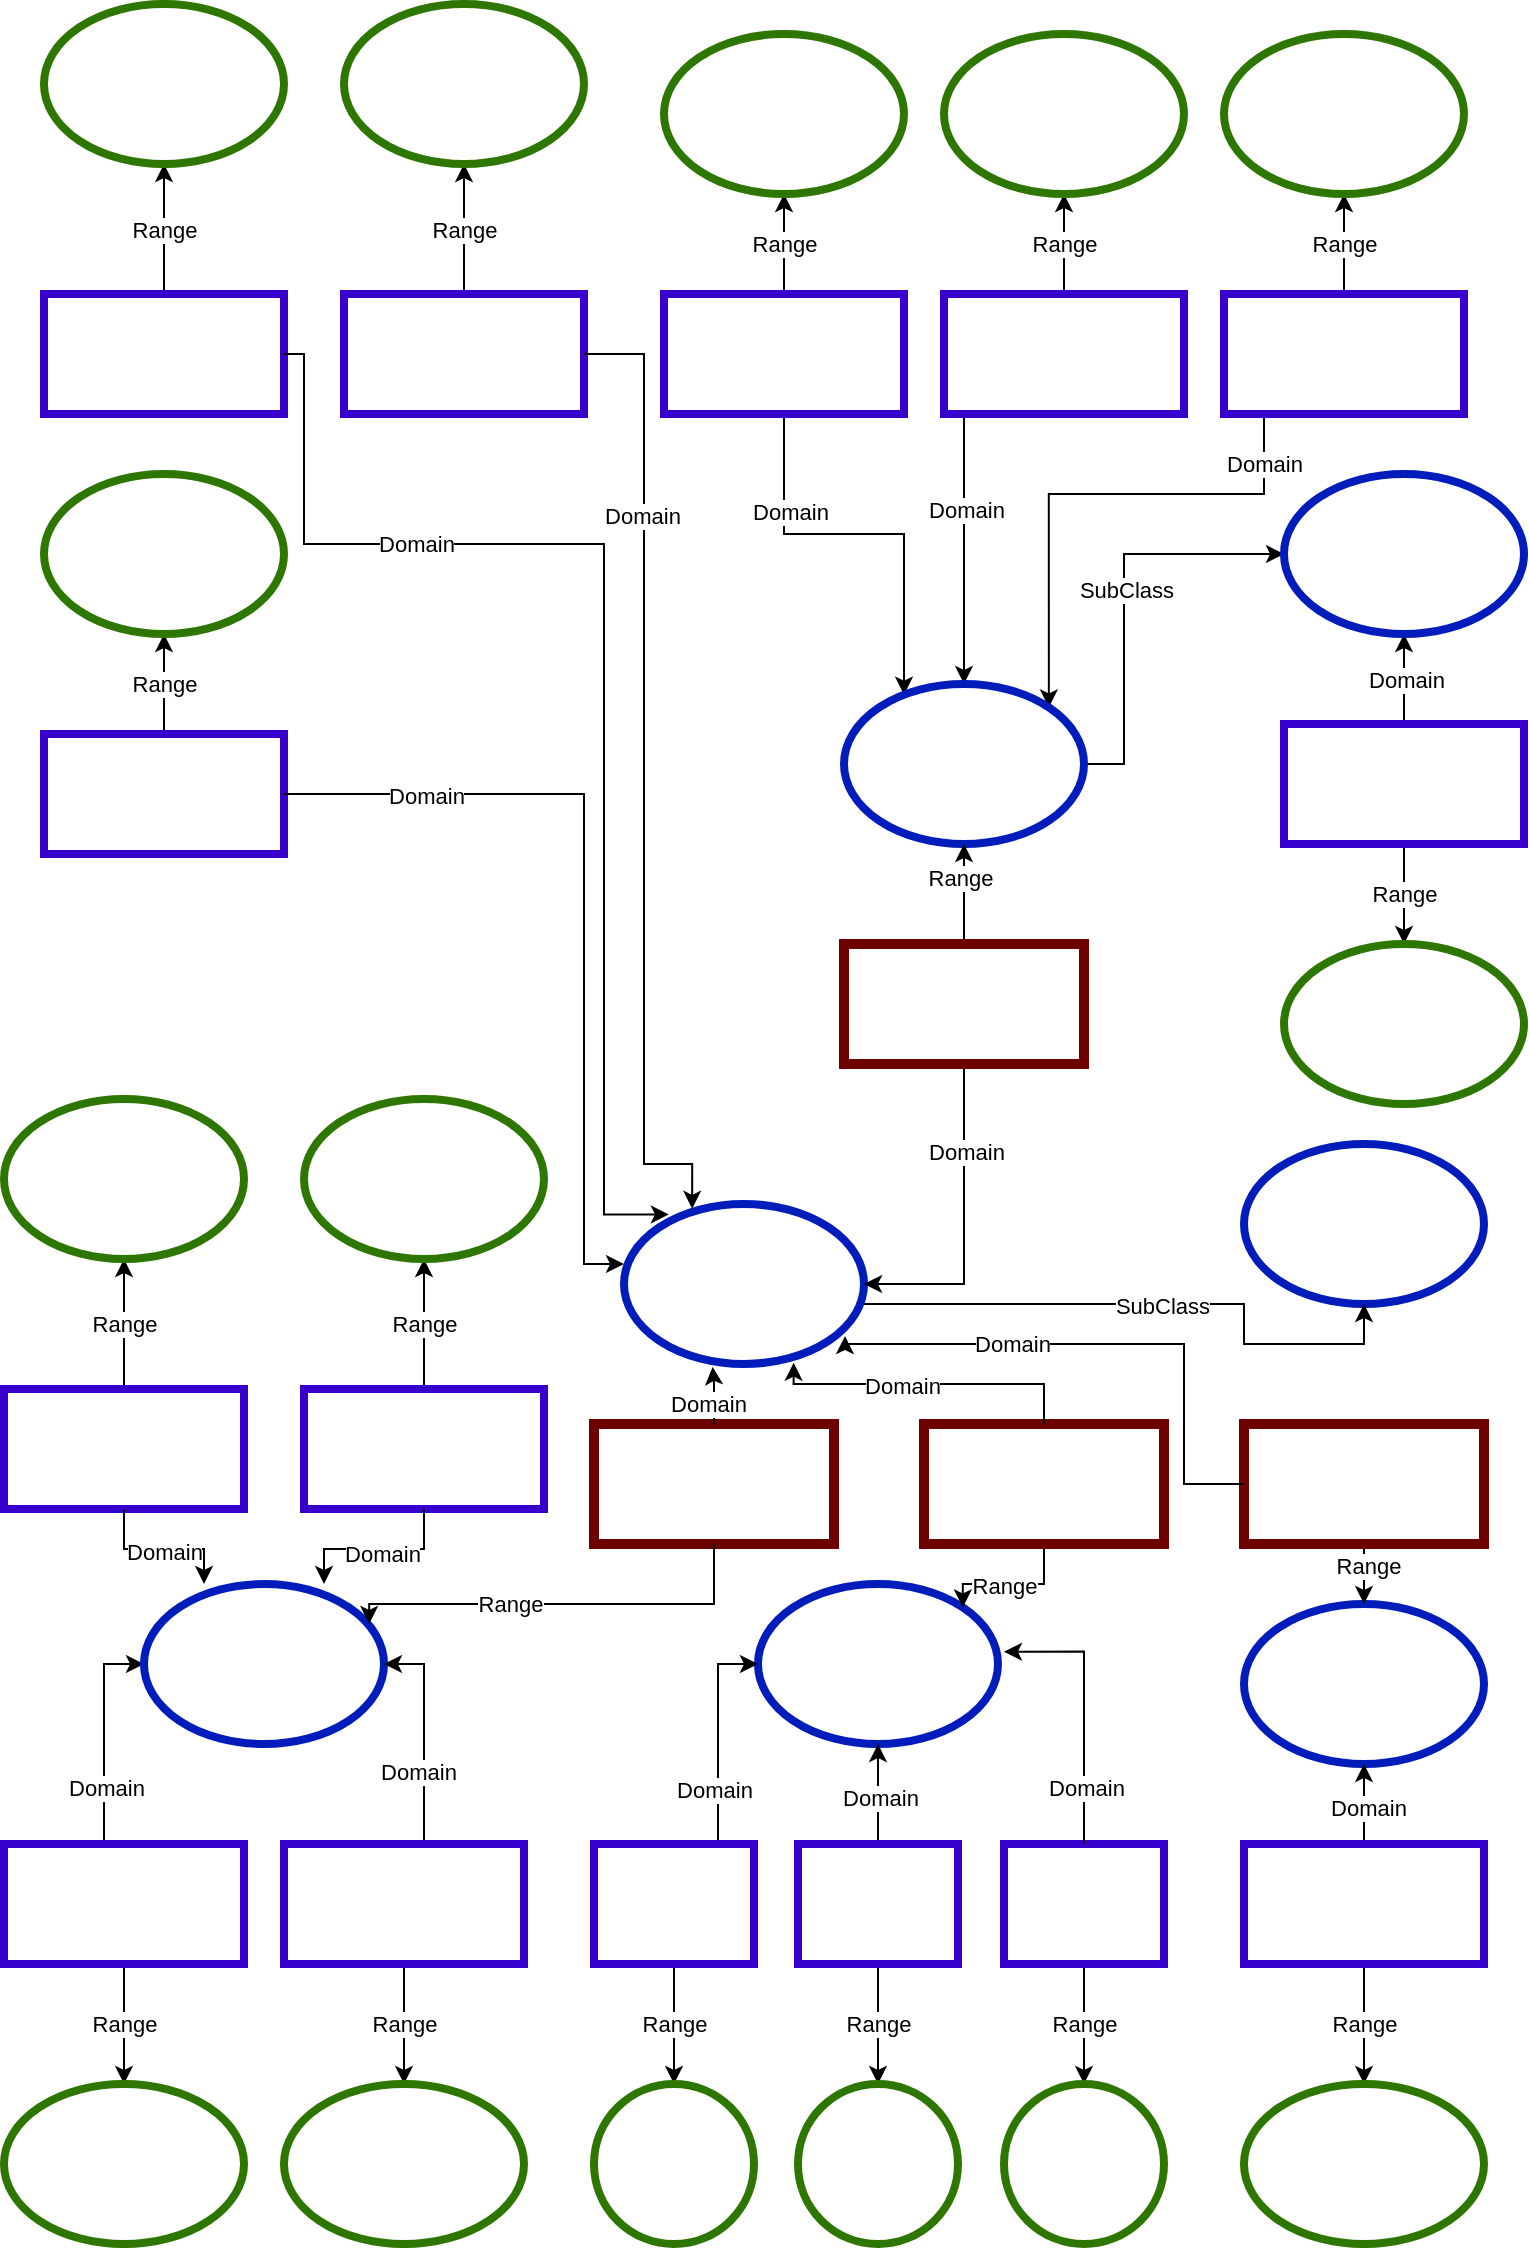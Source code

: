 <mxfile version="26.2.2" pages="4">
  <diagram name="CPU Model" id="r82sEDe7glXfFLpavdAG">
    <mxGraphModel dx="2573" dy="962" grid="1" gridSize="10" guides="1" tooltips="1" connect="1" arrows="1" fold="1" page="1" pageScale="1" pageWidth="827" pageHeight="1169" math="0" shadow="0">
      <root>
        <mxCell id="0" />
        <mxCell id="1" parent="0" />
        <mxCell id="4q0_JFgWPBH-hAp6-icC-1" value="Component" style="ellipse;whiteSpace=wrap;html=1;fillColor=none;fontColor=#ffffff;strokeColor=#001DBC;strokeWidth=4;" vertex="1" parent="1">
          <mxGeometry x="-190" y="590" width="120" height="80" as="geometry" />
        </mxCell>
        <mxCell id="4q0_JFgWPBH-hAp6-icC-92" value="" style="edgeStyle=orthogonalEdgeStyle;rounded=0;orthogonalLoop=1;jettySize=auto;html=1;entryX=0.5;entryY=1;entryDx=0;entryDy=0;" edge="1" parent="1" source="4q0_JFgWPBH-hAp6-icC-2" target="4q0_JFgWPBH-hAp6-icC-1">
          <mxGeometry relative="1" as="geometry">
            <Array as="points">
              <mxPoint x="-190" y="670" />
              <mxPoint x="-190" y="690" />
              <mxPoint x="-130" y="690" />
            </Array>
          </mxGeometry>
        </mxCell>
        <mxCell id="4q0_JFgWPBH-hAp6-icC-93" value="SubClass" style="edgeLabel;html=1;align=center;verticalAlign=middle;resizable=0;points=[];" vertex="1" connectable="0" parent="4q0_JFgWPBH-hAp6-icC-92">
          <mxGeometry x="0.033" y="-1" relative="1" as="geometry">
            <mxPoint as="offset" />
          </mxGeometry>
        </mxCell>
        <mxCell id="4q0_JFgWPBH-hAp6-icC-2" value="CPU" style="ellipse;whiteSpace=wrap;html=1;fillColor=none;fontColor=#ffffff;strokeColor=#001DBC;strokeWidth=4;" vertex="1" parent="1">
          <mxGeometry x="-500" y="620" width="120" height="80" as="geometry" />
        </mxCell>
        <mxCell id="4q0_JFgWPBH-hAp6-icC-9" value="Range" style="edgeStyle=orthogonalEdgeStyle;rounded=0;orthogonalLoop=1;jettySize=auto;html=1;" edge="1" parent="1" source="4q0_JFgWPBH-hAp6-icC-5" target="4q0_JFgWPBH-hAp6-icC-8">
          <mxGeometry relative="1" as="geometry" />
        </mxCell>
        <mxCell id="4q0_JFgWPBH-hAp6-icC-5" value="Model" style="rounded=0;whiteSpace=wrap;html=1;fillColor=none;fontColor=#ffffff;strokeColor=#3700CC;strokeWidth=4;" vertex="1" parent="1">
          <mxGeometry x="-790" y="165" width="120" height="60" as="geometry" />
        </mxCell>
        <mxCell id="4q0_JFgWPBH-hAp6-icC-8" value="Literal" style="ellipse;whiteSpace=wrap;html=1;fillColor=none;fontColor=#ffffff;strokeColor=#2D7600;strokeWidth=4;" vertex="1" parent="1">
          <mxGeometry x="-790" y="20" width="120" height="80" as="geometry" />
        </mxCell>
        <mxCell id="4q0_JFgWPBH-hAp6-icC-12" value="Range" style="edgeStyle=orthogonalEdgeStyle;rounded=0;orthogonalLoop=1;jettySize=auto;html=1;" edge="1" parent="1" source="4q0_JFgWPBH-hAp6-icC-13" target="4q0_JFgWPBH-hAp6-icC-14">
          <mxGeometry relative="1" as="geometry" />
        </mxCell>
        <mxCell id="4q0_JFgWPBH-hAp6-icC-77" value="" style="edgeStyle=orthogonalEdgeStyle;rounded=0;orthogonalLoop=1;jettySize=auto;html=1;entryX=0;entryY=0.5;entryDx=0;entryDy=0;" edge="1" parent="1" source="4q0_JFgWPBH-hAp6-icC-13" target="4q0_JFgWPBH-hAp6-icC-15">
          <mxGeometry relative="1" as="geometry">
            <Array as="points">
              <mxPoint x="-760" y="850" />
            </Array>
          </mxGeometry>
        </mxCell>
        <mxCell id="4q0_JFgWPBH-hAp6-icC-85" value="Domain" style="edgeLabel;html=1;align=center;verticalAlign=middle;resizable=0;points=[];" vertex="1" connectable="0" parent="4q0_JFgWPBH-hAp6-icC-77">
          <mxGeometry x="-0.484" y="-1" relative="1" as="geometry">
            <mxPoint as="offset" />
          </mxGeometry>
        </mxCell>
        <mxCell id="4q0_JFgWPBH-hAp6-icC-13" value="BaseClock" style="rounded=0;whiteSpace=wrap;html=1;strokeColor=#3700CC;strokeWidth=4;align=center;verticalAlign=middle;fontFamily=Helvetica;fontSize=12;fontColor=#ffffff;fillColor=none;" vertex="1" parent="1">
          <mxGeometry x="-810" y="940" width="120" height="60" as="geometry" />
        </mxCell>
        <mxCell id="4q0_JFgWPBH-hAp6-icC-14" value="Number" style="ellipse;whiteSpace=wrap;html=1;fillColor=none;fontColor=#ffffff;strokeColor=#2D7600;strokeWidth=4;" vertex="1" parent="1">
          <mxGeometry x="-810" y="1060" width="120" height="80" as="geometry" />
        </mxCell>
        <mxCell id="4q0_JFgWPBH-hAp6-icC-15" value="CoreArchitecture" style="ellipse;whiteSpace=wrap;html=1;fillColor=none;fontColor=#ffffff;strokeColor=#001DBC;strokeWidth=4;" vertex="1" parent="1">
          <mxGeometry x="-740" y="810" width="120" height="80" as="geometry" />
        </mxCell>
        <mxCell id="4q0_JFgWPBH-hAp6-icC-16" value="Range" style="edgeStyle=orthogonalEdgeStyle;rounded=0;orthogonalLoop=1;jettySize=auto;html=1;" edge="1" parent="1" source="4q0_JFgWPBH-hAp6-icC-17" target="4q0_JFgWPBH-hAp6-icC-18">
          <mxGeometry relative="1" as="geometry" />
        </mxCell>
        <mxCell id="4q0_JFgWPBH-hAp6-icC-79" style="edgeStyle=orthogonalEdgeStyle;rounded=0;orthogonalLoop=1;jettySize=auto;html=1;entryX=1;entryY=0.5;entryDx=0;entryDy=0;" edge="1" parent="1" source="4q0_JFgWPBH-hAp6-icC-17" target="4q0_JFgWPBH-hAp6-icC-15">
          <mxGeometry relative="1" as="geometry">
            <Array as="points">
              <mxPoint x="-600" y="850" />
            </Array>
          </mxGeometry>
        </mxCell>
        <mxCell id="4q0_JFgWPBH-hAp6-icC-86" value="Domain" style="edgeLabel;html=1;align=center;verticalAlign=middle;resizable=0;points=[];" vertex="1" connectable="0" parent="4q0_JFgWPBH-hAp6-icC-79">
          <mxGeometry x="-0.338" y="3" relative="1" as="geometry">
            <mxPoint as="offset" />
          </mxGeometry>
        </mxCell>
        <mxCell id="4q0_JFgWPBH-hAp6-icC-17" value="BoostClock" style="rounded=0;whiteSpace=wrap;html=1;strokeColor=#3700CC;strokeWidth=4;align=center;verticalAlign=middle;fontFamily=Helvetica;fontSize=12;fontColor=#ffffff;fillColor=none;" vertex="1" parent="1">
          <mxGeometry x="-670" y="940" width="120" height="60" as="geometry" />
        </mxCell>
        <mxCell id="4q0_JFgWPBH-hAp6-icC-18" value="Number" style="ellipse;whiteSpace=wrap;html=1;fillColor=none;fontColor=#ffffff;strokeColor=#2D7600;strokeWidth=4;" vertex="1" parent="1">
          <mxGeometry x="-670" y="1060" width="120" height="80" as="geometry" />
        </mxCell>
        <mxCell id="4q0_JFgWPBH-hAp6-icC-19" value="CacheMemory" style="ellipse;whiteSpace=wrap;html=1;fillColor=none;fontColor=#ffffff;strokeColor=#001DBC;strokeWidth=4;" vertex="1" parent="1">
          <mxGeometry x="-433" y="810" width="120" height="80" as="geometry" />
        </mxCell>
        <mxCell id="4q0_JFgWPBH-hAp6-icC-20" value="Range" style="edgeStyle=orthogonalEdgeStyle;rounded=0;orthogonalLoop=1;jettySize=auto;html=1;" edge="1" parent="1" source="4q0_JFgWPBH-hAp6-icC-21" target="4q0_JFgWPBH-hAp6-icC-22">
          <mxGeometry relative="1" as="geometry" />
        </mxCell>
        <mxCell id="4q0_JFgWPBH-hAp6-icC-82" style="edgeStyle=orthogonalEdgeStyle;rounded=0;orthogonalLoop=1;jettySize=auto;html=1;entryX=0;entryY=0.5;entryDx=0;entryDy=0;" edge="1" parent="1" source="4q0_JFgWPBH-hAp6-icC-21" target="4q0_JFgWPBH-hAp6-icC-19">
          <mxGeometry relative="1" as="geometry">
            <Array as="points">
              <mxPoint x="-453" y="850" />
            </Array>
          </mxGeometry>
        </mxCell>
        <mxCell id="4q0_JFgWPBH-hAp6-icC-87" value="Domain" style="edgeLabel;html=1;align=center;verticalAlign=middle;resizable=0;points=[];" vertex="1" connectable="0" parent="4q0_JFgWPBH-hAp6-icC-82">
          <mxGeometry x="-0.498" y="2" relative="1" as="geometry">
            <mxPoint as="offset" />
          </mxGeometry>
        </mxCell>
        <mxCell id="4q0_JFgWPBH-hAp6-icC-21" value="L1" style="rounded=0;whiteSpace=wrap;html=1;strokeColor=#3700CC;strokeWidth=4;align=center;verticalAlign=middle;fontFamily=Helvetica;fontSize=12;fontColor=#ffffff;fillColor=none;" vertex="1" parent="1">
          <mxGeometry x="-515" y="940" width="80" height="60" as="geometry" />
        </mxCell>
        <mxCell id="4q0_JFgWPBH-hAp6-icC-22" value="Number" style="ellipse;whiteSpace=wrap;html=1;fillColor=none;fontColor=#ffffff;strokeColor=#2D7600;strokeWidth=4;" vertex="1" parent="1">
          <mxGeometry x="-515" y="1060" width="80" height="80" as="geometry" />
        </mxCell>
        <mxCell id="4q0_JFgWPBH-hAp6-icC-23" value="Range" style="edgeStyle=orthogonalEdgeStyle;rounded=0;orthogonalLoop=1;jettySize=auto;html=1;" edge="1" parent="1" source="4q0_JFgWPBH-hAp6-icC-24" target="4q0_JFgWPBH-hAp6-icC-25">
          <mxGeometry relative="1" as="geometry" />
        </mxCell>
        <mxCell id="4q0_JFgWPBH-hAp6-icC-83" style="edgeStyle=orthogonalEdgeStyle;rounded=0;orthogonalLoop=1;jettySize=auto;html=1;entryX=0.5;entryY=1;entryDx=0;entryDy=0;" edge="1" parent="1" source="4q0_JFgWPBH-hAp6-icC-24" target="4q0_JFgWPBH-hAp6-icC-19">
          <mxGeometry relative="1" as="geometry" />
        </mxCell>
        <mxCell id="4q0_JFgWPBH-hAp6-icC-88" value="Domain" style="edgeLabel;html=1;align=center;verticalAlign=middle;resizable=0;points=[];" vertex="1" connectable="0" parent="4q0_JFgWPBH-hAp6-icC-83">
          <mxGeometry x="-0.088" y="-1" relative="1" as="geometry">
            <mxPoint as="offset" />
          </mxGeometry>
        </mxCell>
        <mxCell id="4q0_JFgWPBH-hAp6-icC-24" value="L2" style="rounded=0;whiteSpace=wrap;html=1;strokeColor=#3700CC;strokeWidth=4;align=center;verticalAlign=middle;fontFamily=Helvetica;fontSize=12;fontColor=#ffffff;fillColor=none;" vertex="1" parent="1">
          <mxGeometry x="-413" y="940" width="80" height="60" as="geometry" />
        </mxCell>
        <mxCell id="4q0_JFgWPBH-hAp6-icC-25" value="Number" style="ellipse;whiteSpace=wrap;html=1;fillColor=none;fontColor=#ffffff;strokeColor=#2D7600;strokeWidth=4;" vertex="1" parent="1">
          <mxGeometry x="-413" y="1060" width="80" height="80" as="geometry" />
        </mxCell>
        <mxCell id="4q0_JFgWPBH-hAp6-icC-26" value="Range" style="edgeStyle=orthogonalEdgeStyle;rounded=0;orthogonalLoop=1;jettySize=auto;html=1;" edge="1" parent="1" source="4q0_JFgWPBH-hAp6-icC-27" target="4q0_JFgWPBH-hAp6-icC-28">
          <mxGeometry relative="1" as="geometry" />
        </mxCell>
        <mxCell id="4q0_JFgWPBH-hAp6-icC-27" value="L3" style="rounded=0;whiteSpace=wrap;html=1;strokeColor=#3700CC;strokeWidth=4;align=center;verticalAlign=middle;fontFamily=Helvetica;fontSize=12;fontColor=#ffffff;fillColor=none;" vertex="1" parent="1">
          <mxGeometry x="-310" y="940" width="80" height="60" as="geometry" />
        </mxCell>
        <mxCell id="4q0_JFgWPBH-hAp6-icC-28" value="Number" style="ellipse;whiteSpace=wrap;html=1;fillColor=none;fontColor=#ffffff;strokeColor=#2D7600;strokeWidth=4;" vertex="1" parent="1">
          <mxGeometry x="-310" y="1060" width="80" height="80" as="geometry" />
        </mxCell>
        <mxCell id="4q0_JFgWPBH-hAp6-icC-29" value="Range" style="edgeStyle=orthogonalEdgeStyle;rounded=0;orthogonalLoop=1;jettySize=auto;html=1;" edge="1" parent="1" source="4q0_JFgWPBH-hAp6-icC-30" target="4q0_JFgWPBH-hAp6-icC-31">
          <mxGeometry relative="1" as="geometry" />
        </mxCell>
        <mxCell id="4q0_JFgWPBH-hAp6-icC-63" style="edgeStyle=orthogonalEdgeStyle;rounded=0;orthogonalLoop=1;jettySize=auto;html=1;" edge="1" parent="1" source="4q0_JFgWPBH-hAp6-icC-30" target="4q0_JFgWPBH-hAp6-icC-45">
          <mxGeometry relative="1" as="geometry">
            <Array as="points">
              <mxPoint x="-420" y="285" />
              <mxPoint x="-360" y="285" />
            </Array>
          </mxGeometry>
        </mxCell>
        <mxCell id="4q0_JFgWPBH-hAp6-icC-68" value="Domain" style="edgeLabel;html=1;align=center;verticalAlign=middle;resizable=0;points=[];" vertex="1" connectable="0" parent="4q0_JFgWPBH-hAp6-icC-63">
          <mxGeometry x="-0.517" y="3" relative="1" as="geometry">
            <mxPoint as="offset" />
          </mxGeometry>
        </mxCell>
        <mxCell id="4q0_JFgWPBH-hAp6-icC-30" value="Socket" style="rounded=0;whiteSpace=wrap;html=1;strokeColor=#3700CC;strokeWidth=4;align=center;verticalAlign=middle;fontFamily=Helvetica;fontSize=12;fontColor=#ffffff;fillColor=none;" vertex="1" parent="1">
          <mxGeometry x="-480" y="165" width="120" height="60" as="geometry" />
        </mxCell>
        <mxCell id="4q0_JFgWPBH-hAp6-icC-31" value="Literal" style="ellipse;whiteSpace=wrap;html=1;fillColor=none;fontColor=#ffffff;strokeColor=#2D7600;strokeWidth=4;" vertex="1" parent="1">
          <mxGeometry x="-480" y="35" width="120" height="80" as="geometry" />
        </mxCell>
        <mxCell id="4q0_JFgWPBH-hAp6-icC-32" value="Range" style="edgeStyle=orthogonalEdgeStyle;rounded=0;orthogonalLoop=1;jettySize=auto;html=1;" edge="1" parent="1" source="4q0_JFgWPBH-hAp6-icC-33" target="4q0_JFgWPBH-hAp6-icC-34">
          <mxGeometry relative="1" as="geometry" />
        </mxCell>
        <mxCell id="4q0_JFgWPBH-hAp6-icC-33" value="TDP" style="rounded=0;whiteSpace=wrap;html=1;strokeColor=#3700CC;strokeWidth=4;align=center;verticalAlign=middle;fontFamily=Helvetica;fontSize=12;fontColor=#ffffff;fillColor=none;" vertex="1" parent="1">
          <mxGeometry x="-640" y="165" width="120" height="60" as="geometry" />
        </mxCell>
        <mxCell id="4q0_JFgWPBH-hAp6-icC-34" value="Number" style="ellipse;whiteSpace=wrap;html=1;fillColor=none;fontColor=#ffffff;strokeColor=#2D7600;strokeWidth=4;" vertex="1" parent="1">
          <mxGeometry x="-640" y="20" width="120" height="80" as="geometry" />
        </mxCell>
        <mxCell id="4q0_JFgWPBH-hAp6-icC-35" value="Brand" style="ellipse;whiteSpace=wrap;html=1;fillColor=none;fontColor=#ffffff;strokeColor=#001DBC;strokeWidth=4;" vertex="1" parent="1">
          <mxGeometry x="-190" y="820" width="120" height="80" as="geometry" />
        </mxCell>
        <mxCell id="4q0_JFgWPBH-hAp6-icC-36" value="Range" style="edgeStyle=orthogonalEdgeStyle;rounded=0;orthogonalLoop=1;jettySize=auto;html=1;" edge="1" parent="1" source="4q0_JFgWPBH-hAp6-icC-37" target="4q0_JFgWPBH-hAp6-icC-38">
          <mxGeometry relative="1" as="geometry" />
        </mxCell>
        <mxCell id="4q0_JFgWPBH-hAp6-icC-90" style="edgeStyle=orthogonalEdgeStyle;rounded=0;orthogonalLoop=1;jettySize=auto;html=1;entryX=0.5;entryY=1;entryDx=0;entryDy=0;" edge="1" parent="1" source="4q0_JFgWPBH-hAp6-icC-37" target="4q0_JFgWPBH-hAp6-icC-35">
          <mxGeometry relative="1" as="geometry" />
        </mxCell>
        <mxCell id="4q0_JFgWPBH-hAp6-icC-91" value="Domain" style="edgeLabel;html=1;align=center;verticalAlign=middle;resizable=0;points=[];" vertex="1" connectable="0" parent="4q0_JFgWPBH-hAp6-icC-90">
          <mxGeometry x="-0.1" y="-2" relative="1" as="geometry">
            <mxPoint as="offset" />
          </mxGeometry>
        </mxCell>
        <mxCell id="4q0_JFgWPBH-hAp6-icC-37" value="Name" style="rounded=0;whiteSpace=wrap;html=1;strokeColor=#3700CC;strokeWidth=4;align=center;verticalAlign=middle;fontFamily=Helvetica;fontSize=12;fontColor=#ffffff;fillColor=none;" vertex="1" parent="1">
          <mxGeometry x="-190" y="940" width="120" height="60" as="geometry" />
        </mxCell>
        <mxCell id="4q0_JFgWPBH-hAp6-icC-38" value="Literal" style="ellipse;whiteSpace=wrap;html=1;fillColor=none;fontColor=#ffffff;strokeColor=#2D7600;strokeWidth=4;" vertex="1" parent="1">
          <mxGeometry x="-190" y="1060" width="120" height="80" as="geometry" />
        </mxCell>
        <mxCell id="4q0_JFgWPBH-hAp6-icC-39" value="Range" style="edgeStyle=orthogonalEdgeStyle;rounded=0;orthogonalLoop=1;jettySize=auto;html=1;" edge="1" parent="1" source="4q0_JFgWPBH-hAp6-icC-40" target="4q0_JFgWPBH-hAp6-icC-41">
          <mxGeometry relative="1" as="geometry" />
        </mxCell>
        <mxCell id="4q0_JFgWPBH-hAp6-icC-67" style="edgeStyle=orthogonalEdgeStyle;rounded=0;orthogonalLoop=1;jettySize=auto;html=1;" edge="1" parent="1" source="4q0_JFgWPBH-hAp6-icC-40" target="4q0_JFgWPBH-hAp6-icC-45">
          <mxGeometry relative="1" as="geometry">
            <Array as="points">
              <mxPoint x="-330" y="255" />
              <mxPoint x="-330" y="255" />
            </Array>
          </mxGeometry>
        </mxCell>
        <mxCell id="4q0_JFgWPBH-hAp6-icC-69" value="Domain" style="edgeLabel;html=1;align=center;verticalAlign=middle;resizable=0;points=[];" vertex="1" connectable="0" parent="4q0_JFgWPBH-hAp6-icC-67">
          <mxGeometry x="-0.295" y="1" relative="1" as="geometry">
            <mxPoint as="offset" />
          </mxGeometry>
        </mxCell>
        <mxCell id="4q0_JFgWPBH-hAp6-icC-40" value="Litography" style="rounded=0;whiteSpace=wrap;html=1;strokeColor=#3700CC;strokeWidth=4;align=center;verticalAlign=middle;fontFamily=Helvetica;fontSize=12;fontColor=#ffffff;fillColor=none;" vertex="1" parent="1">
          <mxGeometry x="-340" y="165" width="120" height="60" as="geometry" />
        </mxCell>
        <mxCell id="4q0_JFgWPBH-hAp6-icC-41" value="Number" style="ellipse;whiteSpace=wrap;html=1;fillColor=none;fontColor=#ffffff;strokeColor=#2D7600;strokeWidth=4;" vertex="1" parent="1">
          <mxGeometry x="-340" y="35" width="120" height="80" as="geometry" />
        </mxCell>
        <mxCell id="4q0_JFgWPBH-hAp6-icC-42" value="Range" style="edgeStyle=orthogonalEdgeStyle;rounded=0;orthogonalLoop=1;jettySize=auto;html=1;" edge="1" parent="1" source="4q0_JFgWPBH-hAp6-icC-43" target="4q0_JFgWPBH-hAp6-icC-44">
          <mxGeometry relative="1" as="geometry" />
        </mxCell>
        <mxCell id="4q0_JFgWPBH-hAp6-icC-65" style="edgeStyle=orthogonalEdgeStyle;rounded=0;orthogonalLoop=1;jettySize=auto;html=1;entryX=1;entryY=0;entryDx=0;entryDy=0;" edge="1" parent="1" source="4q0_JFgWPBH-hAp6-icC-43" target="4q0_JFgWPBH-hAp6-icC-45">
          <mxGeometry relative="1" as="geometry">
            <mxPoint x="-330" y="365" as="targetPoint" />
            <Array as="points">
              <mxPoint x="-180" y="265" />
              <mxPoint x="-288" y="265" />
            </Array>
          </mxGeometry>
        </mxCell>
        <mxCell id="4q0_JFgWPBH-hAp6-icC-70" value="Domain" style="edgeLabel;html=1;align=center;verticalAlign=middle;resizable=0;points=[];" vertex="1" connectable="0" parent="4q0_JFgWPBH-hAp6-icC-65">
          <mxGeometry x="-0.808" relative="1" as="geometry">
            <mxPoint as="offset" />
          </mxGeometry>
        </mxCell>
        <mxCell id="4q0_JFgWPBH-hAp6-icC-43" value="Architecture" style="rounded=0;whiteSpace=wrap;html=1;strokeColor=#3700CC;strokeWidth=4;align=center;verticalAlign=middle;fontFamily=Helvetica;fontSize=12;fontColor=#ffffff;fillColor=none;" vertex="1" parent="1">
          <mxGeometry x="-200" y="165" width="120" height="60" as="geometry" />
        </mxCell>
        <mxCell id="4q0_JFgWPBH-hAp6-icC-44" value="Literal" style="ellipse;whiteSpace=wrap;html=1;fillColor=none;fontColor=#ffffff;strokeColor=#2D7600;strokeWidth=4;" vertex="1" parent="1">
          <mxGeometry x="-200" y="35" width="120" height="80" as="geometry" />
        </mxCell>
        <mxCell id="4q0_JFgWPBH-hAp6-icC-50" style="edgeStyle=orthogonalEdgeStyle;rounded=0;orthogonalLoop=1;jettySize=auto;html=1;" edge="1" parent="1" source="4q0_JFgWPBH-hAp6-icC-45" target="4q0_JFgWPBH-hAp6-icC-49">
          <mxGeometry relative="1" as="geometry">
            <Array as="points">
              <mxPoint x="-250" y="400" />
              <mxPoint x="-250" y="295" />
            </Array>
          </mxGeometry>
        </mxCell>
        <mxCell id="4q0_JFgWPBH-hAp6-icC-51" value="SubClass" style="edgeLabel;html=1;align=center;verticalAlign=middle;resizable=0;points=[];" vertex="1" connectable="0" parent="4q0_JFgWPBH-hAp6-icC-50">
          <mxGeometry x="0.05" y="-1" relative="1" as="geometry">
            <mxPoint as="offset" />
          </mxGeometry>
        </mxCell>
        <mxCell id="4q0_JFgWPBH-hAp6-icC-45" value="FamilyOfCPUs" style="ellipse;whiteSpace=wrap;html=1;fillColor=none;fontColor=#ffffff;strokeColor=#001DBC;strokeWidth=4;" vertex="1" parent="1">
          <mxGeometry x="-390" y="360" width="120" height="80" as="geometry" />
        </mxCell>
        <mxCell id="4q0_JFgWPBH-hAp6-icC-46" value="Range" style="edgeStyle=orthogonalEdgeStyle;rounded=0;orthogonalLoop=1;jettySize=auto;html=1;" edge="1" parent="1" source="4q0_JFgWPBH-hAp6-icC-47" target="4q0_JFgWPBH-hAp6-icC-48">
          <mxGeometry relative="1" as="geometry" />
        </mxCell>
        <mxCell id="4q0_JFgWPBH-hAp6-icC-61" style="edgeStyle=orthogonalEdgeStyle;rounded=0;orthogonalLoop=1;jettySize=auto;html=1;" edge="1" parent="1" source="4q0_JFgWPBH-hAp6-icC-47" target="4q0_JFgWPBH-hAp6-icC-49">
          <mxGeometry relative="1" as="geometry" />
        </mxCell>
        <mxCell id="4q0_JFgWPBH-hAp6-icC-62" value="Domain" style="edgeLabel;html=1;align=center;verticalAlign=middle;resizable=0;points=[];" vertex="1" connectable="0" parent="4q0_JFgWPBH-hAp6-icC-61">
          <mxGeometry x="-0.031" y="-1" relative="1" as="geometry">
            <mxPoint as="offset" />
          </mxGeometry>
        </mxCell>
        <mxCell id="4q0_JFgWPBH-hAp6-icC-47" value="Name" style="rounded=0;whiteSpace=wrap;html=1;strokeColor=#3700CC;strokeWidth=4;align=center;verticalAlign=middle;fontFamily=Helvetica;fontSize=12;fontColor=#ffffff;fillColor=none;" vertex="1" parent="1">
          <mxGeometry x="-170" y="380" width="120" height="60" as="geometry" />
        </mxCell>
        <mxCell id="4q0_JFgWPBH-hAp6-icC-48" value="Literal" style="ellipse;whiteSpace=wrap;html=1;fillColor=none;fontColor=#ffffff;strokeColor=#2D7600;strokeWidth=4;" vertex="1" parent="1">
          <mxGeometry x="-170" y="490" width="120" height="80" as="geometry" />
        </mxCell>
        <mxCell id="4q0_JFgWPBH-hAp6-icC-49" value="FamilyOfProducts" style="ellipse;whiteSpace=wrap;html=1;fillColor=none;fontColor=#ffffff;strokeColor=#001DBC;strokeWidth=4;" vertex="1" parent="1">
          <mxGeometry x="-170" y="255" width="120" height="80" as="geometry" />
        </mxCell>
        <mxCell id="4q0_JFgWPBH-hAp6-icC-52" value="Range" style="edgeStyle=orthogonalEdgeStyle;rounded=0;orthogonalLoop=1;jettySize=auto;html=1;" edge="1" parent="1" source="4q0_JFgWPBH-hAp6-icC-53" target="4q0_JFgWPBH-hAp6-icC-54">
          <mxGeometry relative="1" as="geometry" />
        </mxCell>
        <mxCell id="4q0_JFgWPBH-hAp6-icC-53" value="MaxRAM" style="rounded=0;whiteSpace=wrap;html=1;strokeColor=#3700CC;strokeWidth=4;align=center;verticalAlign=middle;fontFamily=Helvetica;fontSize=12;fontColor=#ffffff;fillColor=none;" vertex="1" parent="1">
          <mxGeometry x="-790" y="385" width="120" height="60" as="geometry" />
        </mxCell>
        <mxCell id="4q0_JFgWPBH-hAp6-icC-54" value="Number" style="ellipse;whiteSpace=wrap;html=1;fillColor=none;fontColor=#ffffff;strokeColor=#2D7600;strokeWidth=4;" vertex="1" parent="1">
          <mxGeometry x="-790" y="255" width="120" height="80" as="geometry" />
        </mxCell>
        <mxCell id="4q0_JFgWPBH-hAp6-icC-94" value="" style="edgeStyle=orthogonalEdgeStyle;rounded=0;orthogonalLoop=1;jettySize=auto;html=1;" edge="1" parent="1" source="4q0_JFgWPBH-hAp6-icC-72" target="4q0_JFgWPBH-hAp6-icC-45">
          <mxGeometry relative="1" as="geometry" />
        </mxCell>
        <mxCell id="4q0_JFgWPBH-hAp6-icC-96" value="Range" style="edgeLabel;html=1;align=center;verticalAlign=middle;resizable=0;points=[];" vertex="1" connectable="0" parent="4q0_JFgWPBH-hAp6-icC-94">
          <mxGeometry x="0.312" y="2" relative="1" as="geometry">
            <mxPoint as="offset" />
          </mxGeometry>
        </mxCell>
        <mxCell id="4q0_JFgWPBH-hAp6-icC-95" style="edgeStyle=orthogonalEdgeStyle;rounded=0;orthogonalLoop=1;jettySize=auto;html=1;entryX=1;entryY=0.5;entryDx=0;entryDy=0;" edge="1" parent="1" source="4q0_JFgWPBH-hAp6-icC-72" target="4q0_JFgWPBH-hAp6-icC-2">
          <mxGeometry relative="1" as="geometry" />
        </mxCell>
        <mxCell id="4q0_JFgWPBH-hAp6-icC-97" value="Domain" style="edgeLabel;html=1;align=center;verticalAlign=middle;resizable=0;points=[];" vertex="1" connectable="0" parent="4q0_JFgWPBH-hAp6-icC-95">
          <mxGeometry x="-0.45" y="1" relative="1" as="geometry">
            <mxPoint as="offset" />
          </mxGeometry>
        </mxCell>
        <mxCell id="4q0_JFgWPBH-hAp6-icC-72" value="hasFamily" style="rounded=0;whiteSpace=wrap;html=1;fillColor=none;fontColor=#ffffff;strokeColor=#6F0000;strokeWidth=5;" vertex="1" parent="1">
          <mxGeometry x="-390" y="490" width="120" height="60" as="geometry" />
        </mxCell>
        <mxCell id="4q0_JFgWPBH-hAp6-icC-84" style="edgeStyle=orthogonalEdgeStyle;rounded=0;orthogonalLoop=1;jettySize=auto;html=1;entryX=1.025;entryY=0.423;entryDx=0;entryDy=0;entryPerimeter=0;" edge="1" parent="1" source="4q0_JFgWPBH-hAp6-icC-27" target="4q0_JFgWPBH-hAp6-icC-19">
          <mxGeometry relative="1" as="geometry">
            <Array as="points">
              <mxPoint x="-270" y="844" />
            </Array>
          </mxGeometry>
        </mxCell>
        <mxCell id="4q0_JFgWPBH-hAp6-icC-89" value="Domain" style="edgeLabel;html=1;align=center;verticalAlign=middle;resizable=0;points=[];" vertex="1" connectable="0" parent="4q0_JFgWPBH-hAp6-icC-84">
          <mxGeometry x="-0.583" y="-1" relative="1" as="geometry">
            <mxPoint as="offset" />
          </mxGeometry>
        </mxCell>
        <mxCell id="4q0_JFgWPBH-hAp6-icC-98" style="edgeStyle=orthogonalEdgeStyle;rounded=0;orthogonalLoop=1;jettySize=auto;html=1;entryX=0.187;entryY=0.065;entryDx=0;entryDy=0;entryPerimeter=0;" edge="1" parent="1" source="4q0_JFgWPBH-hAp6-icC-5" target="4q0_JFgWPBH-hAp6-icC-2">
          <mxGeometry relative="1" as="geometry">
            <Array as="points">
              <mxPoint x="-660" y="195" />
              <mxPoint x="-660" y="290" />
              <mxPoint x="-510" y="290" />
              <mxPoint x="-510" y="625" />
            </Array>
          </mxGeometry>
        </mxCell>
        <mxCell id="4q0_JFgWPBH-hAp6-icC-103" value="Domain" style="edgeLabel;html=1;align=center;verticalAlign=middle;resizable=0;points=[];" vertex="1" connectable="0" parent="4q0_JFgWPBH-hAp6-icC-98">
          <mxGeometry x="-0.485" relative="1" as="geometry">
            <mxPoint as="offset" />
          </mxGeometry>
        </mxCell>
        <mxCell id="4q0_JFgWPBH-hAp6-icC-100" style="edgeStyle=orthogonalEdgeStyle;rounded=0;orthogonalLoop=1;jettySize=auto;html=1;entryX=0.284;entryY=0.03;entryDx=0;entryDy=0;entryPerimeter=0;" edge="1" parent="1" source="4q0_JFgWPBH-hAp6-icC-33" target="4q0_JFgWPBH-hAp6-icC-2">
          <mxGeometry relative="1" as="geometry">
            <Array as="points">
              <mxPoint x="-490" y="195" />
              <mxPoint x="-490" y="600" />
              <mxPoint x="-466" y="600" />
            </Array>
          </mxGeometry>
        </mxCell>
        <mxCell id="4q0_JFgWPBH-hAp6-icC-104" value="Domain" style="edgeLabel;html=1;align=center;verticalAlign=middle;resizable=0;points=[];" vertex="1" connectable="0" parent="4q0_JFgWPBH-hAp6-icC-100">
          <mxGeometry x="-0.541" y="-1" relative="1" as="geometry">
            <mxPoint as="offset" />
          </mxGeometry>
        </mxCell>
        <mxCell id="4q0_JFgWPBH-hAp6-icC-101" style="edgeStyle=orthogonalEdgeStyle;rounded=0;orthogonalLoop=1;jettySize=auto;html=1;entryX=0;entryY=0.375;entryDx=0;entryDy=0;entryPerimeter=0;" edge="1" parent="1" source="4q0_JFgWPBH-hAp6-icC-53" target="4q0_JFgWPBH-hAp6-icC-2">
          <mxGeometry relative="1" as="geometry">
            <Array as="points">
              <mxPoint x="-520" y="415" />
              <mxPoint x="-520" y="650" />
            </Array>
          </mxGeometry>
        </mxCell>
        <mxCell id="4q0_JFgWPBH-hAp6-icC-102" value="Domain" style="edgeLabel;html=1;align=center;verticalAlign=middle;resizable=0;points=[];" vertex="1" connectable="0" parent="4q0_JFgWPBH-hAp6-icC-101">
          <mxGeometry x="-0.653" y="-1" relative="1" as="geometry">
            <mxPoint as="offset" />
          </mxGeometry>
        </mxCell>
        <mxCell id="4q0_JFgWPBH-hAp6-icC-111" value="Range" style="edgeStyle=orthogonalEdgeStyle;rounded=0;orthogonalLoop=1;jettySize=auto;html=1;" edge="1" parent="1" source="4q0_JFgWPBH-hAp6-icC-112" target="4q0_JFgWPBH-hAp6-icC-113">
          <mxGeometry relative="1" as="geometry" />
        </mxCell>
        <mxCell id="4q0_JFgWPBH-hAp6-icC-112" value="CoreNumber" style="rounded=0;whiteSpace=wrap;html=1;fillColor=none;fontColor=#ffffff;strokeColor=#3700CC;strokeWidth=4;" vertex="1" parent="1">
          <mxGeometry x="-810" y="712.5" width="120" height="60" as="geometry" />
        </mxCell>
        <mxCell id="4q0_JFgWPBH-hAp6-icC-113" value="Number" style="ellipse;whiteSpace=wrap;html=1;fillColor=none;fontColor=#ffffff;strokeColor=#2D7600;strokeWidth=4;" vertex="1" parent="1">
          <mxGeometry x="-810" y="567.5" width="120" height="80" as="geometry" />
        </mxCell>
        <mxCell id="4q0_JFgWPBH-hAp6-icC-114" value="Range" style="edgeStyle=orthogonalEdgeStyle;rounded=0;orthogonalLoop=1;jettySize=auto;html=1;" edge="1" parent="1" source="4q0_JFgWPBH-hAp6-icC-115" target="4q0_JFgWPBH-hAp6-icC-116">
          <mxGeometry relative="1" as="geometry" />
        </mxCell>
        <mxCell id="4q0_JFgWPBH-hAp6-icC-115" value="ThreadNumber" style="rounded=0;whiteSpace=wrap;html=1;strokeColor=#3700CC;strokeWidth=4;align=center;verticalAlign=middle;fontFamily=Helvetica;fontSize=12;fontColor=#ffffff;fillColor=none;" vertex="1" parent="1">
          <mxGeometry x="-660" y="712.5" width="120" height="60" as="geometry" />
        </mxCell>
        <mxCell id="4q0_JFgWPBH-hAp6-icC-116" value="Number" style="ellipse;whiteSpace=wrap;html=1;fillColor=none;fontColor=#ffffff;strokeColor=#2D7600;strokeWidth=4;" vertex="1" parent="1">
          <mxGeometry x="-660" y="567.5" width="120" height="80" as="geometry" />
        </mxCell>
        <mxCell id="4q0_JFgWPBH-hAp6-icC-117" value="hasCoreArchitecture" style="rounded=0;whiteSpace=wrap;html=1;fillColor=none;fontColor=#ffffff;strokeColor=#6F0000;strokeWidth=5;" vertex="1" parent="1">
          <mxGeometry x="-515" y="730" width="120" height="60" as="geometry" />
        </mxCell>
        <mxCell id="4q0_JFgWPBH-hAp6-icC-121" style="edgeStyle=orthogonalEdgeStyle;rounded=0;orthogonalLoop=1;jettySize=auto;html=1;entryX=1;entryY=0;entryDx=0;entryDy=0;" edge="1" parent="1" source="4q0_JFgWPBH-hAp6-icC-118" target="4q0_JFgWPBH-hAp6-icC-19">
          <mxGeometry relative="1" as="geometry" />
        </mxCell>
        <mxCell id="4q0_JFgWPBH-hAp6-icC-130" value="Range" style="edgeLabel;html=1;align=center;verticalAlign=middle;resizable=0;points=[];" vertex="1" connectable="0" parent="4q0_JFgWPBH-hAp6-icC-121">
          <mxGeometry x="0.101" y="1" relative="1" as="geometry">
            <mxPoint as="offset" />
          </mxGeometry>
        </mxCell>
        <mxCell id="4q0_JFgWPBH-hAp6-icC-118" value="hasCacheMemory" style="rounded=0;whiteSpace=wrap;html=1;fillColor=none;fontColor=#ffffff;strokeColor=#6F0000;strokeWidth=5;" vertex="1" parent="1">
          <mxGeometry x="-350" y="730" width="120" height="60" as="geometry" />
        </mxCell>
        <mxCell id="4q0_JFgWPBH-hAp6-icC-122" style="edgeStyle=orthogonalEdgeStyle;rounded=0;orthogonalLoop=1;jettySize=auto;html=1;entryX=0.5;entryY=0;entryDx=0;entryDy=0;" edge="1" parent="1" source="4q0_JFgWPBH-hAp6-icC-119" target="4q0_JFgWPBH-hAp6-icC-35">
          <mxGeometry relative="1" as="geometry" />
        </mxCell>
        <mxCell id="4q0_JFgWPBH-hAp6-icC-129" value="Range" style="edgeLabel;html=1;align=center;verticalAlign=middle;resizable=0;points=[];" vertex="1" connectable="0" parent="4q0_JFgWPBH-hAp6-icC-122">
          <mxGeometry x="0.163" y="-2" relative="1" as="geometry">
            <mxPoint as="offset" />
          </mxGeometry>
        </mxCell>
        <mxCell id="4q0_JFgWPBH-hAp6-icC-119" value="hasBrand" style="rounded=0;whiteSpace=wrap;html=1;fillColor=none;fontColor=#ffffff;strokeColor=#6F0000;strokeWidth=5;" vertex="1" parent="1">
          <mxGeometry x="-190" y="730" width="120" height="60" as="geometry" />
        </mxCell>
        <mxCell id="4q0_JFgWPBH-hAp6-icC-120" style="edgeStyle=orthogonalEdgeStyle;rounded=0;orthogonalLoop=1;jettySize=auto;html=1;entryX=0.938;entryY=0.25;entryDx=0;entryDy=0;entryPerimeter=0;" edge="1" parent="1" source="4q0_JFgWPBH-hAp6-icC-117" target="4q0_JFgWPBH-hAp6-icC-15">
          <mxGeometry relative="1" as="geometry">
            <Array as="points">
              <mxPoint x="-455" y="820" />
              <mxPoint x="-627" y="820" />
            </Array>
          </mxGeometry>
        </mxCell>
        <mxCell id="4q0_JFgWPBH-hAp6-icC-131" value="Range" style="edgeLabel;html=1;align=center;verticalAlign=middle;resizable=0;points=[];" vertex="1" connectable="0" parent="4q0_JFgWPBH-hAp6-icC-120">
          <mxGeometry x="0.243" relative="1" as="geometry">
            <mxPoint as="offset" />
          </mxGeometry>
        </mxCell>
        <mxCell id="4q0_JFgWPBH-hAp6-icC-123" style="edgeStyle=orthogonalEdgeStyle;rounded=0;orthogonalLoop=1;jettySize=auto;html=1;entryX=0.369;entryY=1.018;entryDx=0;entryDy=0;entryPerimeter=0;" edge="1" parent="1" source="4q0_JFgWPBH-hAp6-icC-117" target="4q0_JFgWPBH-hAp6-icC-2">
          <mxGeometry relative="1" as="geometry" />
        </mxCell>
        <mxCell id="4q0_JFgWPBH-hAp6-icC-126" value="Domain" style="edgeLabel;html=1;align=center;verticalAlign=middle;resizable=0;points=[];" vertex="1" connectable="0" parent="4q0_JFgWPBH-hAp6-icC-123">
          <mxGeometry x="-0.271" y="3" relative="1" as="geometry">
            <mxPoint as="offset" />
          </mxGeometry>
        </mxCell>
        <mxCell id="4q0_JFgWPBH-hAp6-icC-124" style="edgeStyle=orthogonalEdgeStyle;rounded=0;orthogonalLoop=1;jettySize=auto;html=1;entryX=0.707;entryY=0.992;entryDx=0;entryDy=0;entryPerimeter=0;" edge="1" parent="1" source="4q0_JFgWPBH-hAp6-icC-118" target="4q0_JFgWPBH-hAp6-icC-2">
          <mxGeometry relative="1" as="geometry">
            <Array as="points">
              <mxPoint x="-290" y="710" />
              <mxPoint x="-415" y="710" />
            </Array>
          </mxGeometry>
        </mxCell>
        <mxCell id="4q0_JFgWPBH-hAp6-icC-127" value="Domain" style="edgeLabel;html=1;align=center;verticalAlign=middle;resizable=0;points=[];" vertex="1" connectable="0" parent="4q0_JFgWPBH-hAp6-icC-124">
          <mxGeometry x="0.168" y="1" relative="1" as="geometry">
            <mxPoint as="offset" />
          </mxGeometry>
        </mxCell>
        <mxCell id="4q0_JFgWPBH-hAp6-icC-125" style="edgeStyle=orthogonalEdgeStyle;rounded=0;orthogonalLoop=1;jettySize=auto;html=1;entryX=0.921;entryY=0.825;entryDx=0;entryDy=0;entryPerimeter=0;" edge="1" parent="1" source="4q0_JFgWPBH-hAp6-icC-119" target="4q0_JFgWPBH-hAp6-icC-2">
          <mxGeometry relative="1" as="geometry">
            <Array as="points">
              <mxPoint x="-220" y="760" />
              <mxPoint x="-220" y="690" />
              <mxPoint x="-389" y="690" />
            </Array>
          </mxGeometry>
        </mxCell>
        <mxCell id="4q0_JFgWPBH-hAp6-icC-128" value="Domain" style="edgeLabel;html=1;align=center;verticalAlign=middle;resizable=0;points=[];" vertex="1" connectable="0" parent="4q0_JFgWPBH-hAp6-icC-125">
          <mxGeometry x="0.359" relative="1" as="geometry">
            <mxPoint as="offset" />
          </mxGeometry>
        </mxCell>
        <mxCell id="4q0_JFgWPBH-hAp6-icC-132" style="edgeStyle=orthogonalEdgeStyle;rounded=0;orthogonalLoop=1;jettySize=auto;html=1;entryX=0.75;entryY=0;entryDx=0;entryDy=0;entryPerimeter=0;" edge="1" parent="1" source="4q0_JFgWPBH-hAp6-icC-115" target="4q0_JFgWPBH-hAp6-icC-15">
          <mxGeometry relative="1" as="geometry" />
        </mxCell>
        <mxCell id="4q0_JFgWPBH-hAp6-icC-135" value="Domain" style="edgeLabel;html=1;align=center;verticalAlign=middle;resizable=0;points=[];" vertex="1" connectable="0" parent="4q0_JFgWPBH-hAp6-icC-132">
          <mxGeometry x="-0.062" y="2" relative="1" as="geometry">
            <mxPoint as="offset" />
          </mxGeometry>
        </mxCell>
        <mxCell id="4q0_JFgWPBH-hAp6-icC-133" style="edgeStyle=orthogonalEdgeStyle;rounded=0;orthogonalLoop=1;jettySize=auto;html=1;entryX=0.25;entryY=0;entryDx=0;entryDy=0;entryPerimeter=0;" edge="1" parent="1" source="4q0_JFgWPBH-hAp6-icC-112" target="4q0_JFgWPBH-hAp6-icC-15">
          <mxGeometry relative="1" as="geometry" />
        </mxCell>
        <mxCell id="4q0_JFgWPBH-hAp6-icC-134" value="Domain" style="edgeLabel;html=1;align=center;verticalAlign=middle;resizable=0;points=[];" vertex="1" connectable="0" parent="4q0_JFgWPBH-hAp6-icC-133">
          <mxGeometry x="0.015" y="-1" relative="1" as="geometry">
            <mxPoint as="offset" />
          </mxGeometry>
        </mxCell>
      </root>
    </mxGraphModel>
  </diagram>
  <diagram id="u1385npKp1lr-j1tfxae" name="MotherBoard Model">
    <mxGraphModel dx="1613" dy="1193" grid="1" gridSize="10" guides="1" tooltips="1" connect="1" arrows="1" fold="1" page="1" pageScale="1" pageWidth="827" pageHeight="1169" math="0" shadow="0">
      <root>
        <mxCell id="0" />
        <mxCell id="1" parent="0" />
        <mxCell id="xJt-_NEduwE0EIXJuhkG-1" value="Component" style="ellipse;whiteSpace=wrap;html=1;fillColor=none;fontColor=#ffffff;strokeColor=#001DBC;strokeWidth=4;" parent="1" vertex="1">
          <mxGeometry x="-190" y="590" width="120" height="80" as="geometry" />
        </mxCell>
        <mxCell id="xJt-_NEduwE0EIXJuhkG-2" value="" style="edgeStyle=orthogonalEdgeStyle;rounded=0;orthogonalLoop=1;jettySize=auto;html=1;entryX=0.5;entryY=1;entryDx=0;entryDy=0;" parent="1" source="xJt-_NEduwE0EIXJuhkG-4" target="xJt-_NEduwE0EIXJuhkG-1" edge="1">
          <mxGeometry relative="1" as="geometry">
            <Array as="points">
              <mxPoint x="-190" y="670" />
              <mxPoint x="-190" y="690" />
              <mxPoint x="-130" y="690" />
            </Array>
          </mxGeometry>
        </mxCell>
        <mxCell id="xJt-_NEduwE0EIXJuhkG-3" value="SubClass" style="edgeLabel;html=1;align=center;verticalAlign=middle;resizable=0;points=[];" parent="xJt-_NEduwE0EIXJuhkG-2" vertex="1" connectable="0">
          <mxGeometry x="0.033" y="-1" relative="1" as="geometry">
            <mxPoint as="offset" />
          </mxGeometry>
        </mxCell>
        <mxCell id="xJt-_NEduwE0EIXJuhkG-4" value="MB" style="ellipse;whiteSpace=wrap;html=1;fillColor=none;fontColor=#ffffff;strokeColor=#001DBC;strokeWidth=4;" parent="1" vertex="1">
          <mxGeometry x="-500" y="620" width="120" height="80" as="geometry" />
        </mxCell>
        <mxCell id="xJt-_NEduwE0EIXJuhkG-5" value="Range" style="edgeStyle=orthogonalEdgeStyle;rounded=0;orthogonalLoop=1;jettySize=auto;html=1;" parent="1" source="xJt-_NEduwE0EIXJuhkG-6" target="xJt-_NEduwE0EIXJuhkG-7" edge="1">
          <mxGeometry relative="1" as="geometry" />
        </mxCell>
        <mxCell id="xJt-_NEduwE0EIXJuhkG-6" value="FormFactor" style="rounded=0;whiteSpace=wrap;html=1;fillColor=none;fontColor=#ffffff;strokeColor=#3700CC;strokeWidth=4;" parent="1" vertex="1">
          <mxGeometry x="-790" y="165" width="120" height="60" as="geometry" />
        </mxCell>
        <mxCell id="xJt-_NEduwE0EIXJuhkG-7" value="Literal" style="ellipse;whiteSpace=wrap;html=1;fillColor=none;fontColor=#ffffff;strokeColor=#2D7600;strokeWidth=4;" parent="1" vertex="1">
          <mxGeometry x="-790" y="20" width="120" height="80" as="geometry" />
        </mxCell>
        <mxCell id="xJt-_NEduwE0EIXJuhkG-8" value="Range" style="edgeStyle=orthogonalEdgeStyle;rounded=0;orthogonalLoop=1;jettySize=auto;html=1;" parent="1" source="xJt-_NEduwE0EIXJuhkG-11" target="xJt-_NEduwE0EIXJuhkG-12" edge="1">
          <mxGeometry relative="1" as="geometry" />
        </mxCell>
        <mxCell id="xJt-_NEduwE0EIXJuhkG-9" value="" style="edgeStyle=orthogonalEdgeStyle;rounded=0;orthogonalLoop=1;jettySize=auto;html=1;entryX=0;entryY=0.5;entryDx=0;entryDy=0;" parent="1" source="xJt-_NEduwE0EIXJuhkG-11" target="xJt-_NEduwE0EIXJuhkG-13" edge="1">
          <mxGeometry relative="1" as="geometry">
            <Array as="points">
              <mxPoint x="-760" y="850" />
            </Array>
          </mxGeometry>
        </mxCell>
        <mxCell id="xJt-_NEduwE0EIXJuhkG-10" value="Domain" style="edgeLabel;html=1;align=center;verticalAlign=middle;resizable=0;points=[];" parent="xJt-_NEduwE0EIXJuhkG-9" vertex="1" connectable="0">
          <mxGeometry x="-0.484" y="-1" relative="1" as="geometry">
            <mxPoint as="offset" />
          </mxGeometry>
        </mxCell>
        <mxCell id="xJt-_NEduwE0EIXJuhkG-11" value="PCISlots" style="rounded=0;whiteSpace=wrap;html=1;strokeColor=#3700CC;strokeWidth=4;align=center;verticalAlign=middle;fontFamily=Helvetica;fontSize=12;fontColor=#ffffff;fillColor=none;" parent="1" vertex="1">
          <mxGeometry x="-810" y="940" width="120" height="60" as="geometry" />
        </mxCell>
        <mxCell id="xJt-_NEduwE0EIXJuhkG-12" value="Number" style="ellipse;whiteSpace=wrap;html=1;fillColor=none;fontColor=#ffffff;strokeColor=#2D7600;strokeWidth=4;" parent="1" vertex="1">
          <mxGeometry x="-810" y="1060" width="120" height="80" as="geometry" />
        </mxCell>
        <mxCell id="xJt-_NEduwE0EIXJuhkG-13" value="ExpansionArchitecture" style="ellipse;whiteSpace=wrap;html=1;fillColor=none;fontColor=#ffffff;strokeColor=#001DBC;strokeWidth=4;" parent="1" vertex="1">
          <mxGeometry x="-740" y="810" width="120" height="80" as="geometry" />
        </mxCell>
        <mxCell id="xJt-_NEduwE0EIXJuhkG-14" value="Range" style="edgeStyle=orthogonalEdgeStyle;rounded=0;orthogonalLoop=1;jettySize=auto;html=1;" parent="1" source="xJt-_NEduwE0EIXJuhkG-17" target="xJt-_NEduwE0EIXJuhkG-18" edge="1">
          <mxGeometry relative="1" as="geometry" />
        </mxCell>
        <mxCell id="xJt-_NEduwE0EIXJuhkG-15" style="edgeStyle=orthogonalEdgeStyle;rounded=0;orthogonalLoop=1;jettySize=auto;html=1;entryX=1;entryY=0.5;entryDx=0;entryDy=0;" parent="1" source="xJt-_NEduwE0EIXJuhkG-17" target="xJt-_NEduwE0EIXJuhkG-13" edge="1">
          <mxGeometry relative="1" as="geometry">
            <Array as="points">
              <mxPoint x="-600" y="850" />
            </Array>
          </mxGeometry>
        </mxCell>
        <mxCell id="xJt-_NEduwE0EIXJuhkG-16" value="Domain" style="edgeLabel;html=1;align=center;verticalAlign=middle;resizable=0;points=[];" parent="xJt-_NEduwE0EIXJuhkG-15" vertex="1" connectable="0">
          <mxGeometry x="-0.338" y="3" relative="1" as="geometry">
            <mxPoint as="offset" />
          </mxGeometry>
        </mxCell>
        <mxCell id="xJt-_NEduwE0EIXJuhkG-17" value="RamSlots" style="rounded=0;whiteSpace=wrap;html=1;strokeColor=#3700CC;strokeWidth=4;align=center;verticalAlign=middle;fontFamily=Helvetica;fontSize=12;fontColor=#ffffff;fillColor=none;" parent="1" vertex="1">
          <mxGeometry x="-670" y="940" width="120" height="60" as="geometry" />
        </mxCell>
        <mxCell id="xJt-_NEduwE0EIXJuhkG-18" value="Number" style="ellipse;whiteSpace=wrap;html=1;fillColor=none;fontColor=#ffffff;strokeColor=#2D7600;strokeWidth=4;" parent="1" vertex="1">
          <mxGeometry x="-670" y="1060" width="120" height="80" as="geometry" />
        </mxCell>
        <mxCell id="xJt-_NEduwE0EIXJuhkG-19" value="InternalPorts" style="ellipse;whiteSpace=wrap;html=1;fillColor=none;fontColor=#ffffff;strokeColor=#001DBC;strokeWidth=4;" parent="1" vertex="1">
          <mxGeometry x="-433" y="810" width="120" height="80" as="geometry" />
        </mxCell>
        <mxCell id="xJt-_NEduwE0EIXJuhkG-20" value="Range" style="edgeStyle=orthogonalEdgeStyle;rounded=0;orthogonalLoop=1;jettySize=auto;html=1;" parent="1" source="xJt-_NEduwE0EIXJuhkG-23" target="xJt-_NEduwE0EIXJuhkG-24" edge="1">
          <mxGeometry relative="1" as="geometry" />
        </mxCell>
        <mxCell id="xJt-_NEduwE0EIXJuhkG-21" style="edgeStyle=orthogonalEdgeStyle;rounded=0;orthogonalLoop=1;jettySize=auto;html=1;entryX=0;entryY=0.5;entryDx=0;entryDy=0;" parent="1" source="xJt-_NEduwE0EIXJuhkG-23" target="xJt-_NEduwE0EIXJuhkG-19" edge="1">
          <mxGeometry relative="1" as="geometry">
            <Array as="points">
              <mxPoint x="-453" y="850" />
            </Array>
          </mxGeometry>
        </mxCell>
        <mxCell id="xJt-_NEduwE0EIXJuhkG-22" value="Domain" style="edgeLabel;html=1;align=center;verticalAlign=middle;resizable=0;points=[];" parent="xJt-_NEduwE0EIXJuhkG-21" vertex="1" connectable="0">
          <mxGeometry x="-0.498" y="2" relative="1" as="geometry">
            <mxPoint as="offset" />
          </mxGeometry>
        </mxCell>
        <mxCell id="xJt-_NEduwE0EIXJuhkG-23" value="USB3.0" style="rounded=0;whiteSpace=wrap;html=1;strokeColor=#3700CC;strokeWidth=4;align=center;verticalAlign=middle;fontFamily=Helvetica;fontSize=12;fontColor=#ffffff;fillColor=none;" parent="1" vertex="1">
          <mxGeometry x="-515" y="940" width="80" height="60" as="geometry" />
        </mxCell>
        <mxCell id="xJt-_NEduwE0EIXJuhkG-24" value="Number" style="ellipse;whiteSpace=wrap;html=1;fillColor=none;fontColor=#ffffff;strokeColor=#2D7600;strokeWidth=4;" parent="1" vertex="1">
          <mxGeometry x="-515" y="1060" width="80" height="80" as="geometry" />
        </mxCell>
        <mxCell id="xJt-_NEduwE0EIXJuhkG-25" value="Range" style="edgeStyle=orthogonalEdgeStyle;rounded=0;orthogonalLoop=1;jettySize=auto;html=1;" parent="1" source="xJt-_NEduwE0EIXJuhkG-28" target="xJt-_NEduwE0EIXJuhkG-29" edge="1">
          <mxGeometry relative="1" as="geometry" />
        </mxCell>
        <mxCell id="xJt-_NEduwE0EIXJuhkG-26" style="edgeStyle=orthogonalEdgeStyle;rounded=0;orthogonalLoop=1;jettySize=auto;html=1;entryX=0.5;entryY=1;entryDx=0;entryDy=0;" parent="1" source="xJt-_NEduwE0EIXJuhkG-28" target="xJt-_NEduwE0EIXJuhkG-19" edge="1">
          <mxGeometry relative="1" as="geometry" />
        </mxCell>
        <mxCell id="xJt-_NEduwE0EIXJuhkG-27" value="Domain" style="edgeLabel;html=1;align=center;verticalAlign=middle;resizable=0;points=[];" parent="xJt-_NEduwE0EIXJuhkG-26" vertex="1" connectable="0">
          <mxGeometry x="-0.088" y="-1" relative="1" as="geometry">
            <mxPoint as="offset" />
          </mxGeometry>
        </mxCell>
        <mxCell id="xJt-_NEduwE0EIXJuhkG-28" value="Audio" style="rounded=0;whiteSpace=wrap;html=1;strokeColor=#3700CC;strokeWidth=4;align=center;verticalAlign=middle;fontFamily=Helvetica;fontSize=12;fontColor=#ffffff;fillColor=none;" parent="1" vertex="1">
          <mxGeometry x="-413" y="940" width="80" height="60" as="geometry" />
        </mxCell>
        <mxCell id="xJt-_NEduwE0EIXJuhkG-29" value="Number" style="ellipse;whiteSpace=wrap;html=1;fillColor=none;fontColor=#ffffff;strokeColor=#2D7600;strokeWidth=4;" parent="1" vertex="1">
          <mxGeometry x="-413" y="1060" width="80" height="80" as="geometry" />
        </mxCell>
        <mxCell id="xJt-_NEduwE0EIXJuhkG-30" value="Range" style="edgeStyle=orthogonalEdgeStyle;rounded=0;orthogonalLoop=1;jettySize=auto;html=1;" parent="1" source="xJt-_NEduwE0EIXJuhkG-31" target="xJt-_NEduwE0EIXJuhkG-32" edge="1">
          <mxGeometry relative="1" as="geometry" />
        </mxCell>
        <mxCell id="xJt-_NEduwE0EIXJuhkG-31" value="Wifi" style="rounded=0;whiteSpace=wrap;html=1;strokeColor=#3700CC;strokeWidth=4;align=center;verticalAlign=middle;fontFamily=Helvetica;fontSize=12;fontColor=#ffffff;fillColor=none;" parent="1" vertex="1">
          <mxGeometry x="-310" y="940" width="80" height="60" as="geometry" />
        </mxCell>
        <mxCell id="xJt-_NEduwE0EIXJuhkG-32" value="Number" style="ellipse;whiteSpace=wrap;html=1;fillColor=none;fontColor=#ffffff;strokeColor=#2D7600;strokeWidth=4;" parent="1" vertex="1">
          <mxGeometry x="-310" y="1060" width="80" height="80" as="geometry" />
        </mxCell>
        <mxCell id="xJt-_NEduwE0EIXJuhkG-33" value="Range" style="edgeStyle=orthogonalEdgeStyle;rounded=0;orthogonalLoop=1;jettySize=auto;html=1;" parent="1" source="xJt-_NEduwE0EIXJuhkG-36" target="xJt-_NEduwE0EIXJuhkG-37" edge="1">
          <mxGeometry relative="1" as="geometry" />
        </mxCell>
        <mxCell id="xJt-_NEduwE0EIXJuhkG-34" style="edgeStyle=orthogonalEdgeStyle;rounded=0;orthogonalLoop=1;jettySize=auto;html=1;" parent="1" source="xJt-_NEduwE0EIXJuhkG-36" target="xJt-_NEduwE0EIXJuhkG-59" edge="1">
          <mxGeometry relative="1" as="geometry">
            <Array as="points">
              <mxPoint x="-420" y="285" />
              <mxPoint x="-360" y="285" />
            </Array>
          </mxGeometry>
        </mxCell>
        <mxCell id="xJt-_NEduwE0EIXJuhkG-35" value="Domain" style="edgeLabel;html=1;align=center;verticalAlign=middle;resizable=0;points=[];" parent="xJt-_NEduwE0EIXJuhkG-34" vertex="1" connectable="0">
          <mxGeometry x="-0.517" y="3" relative="1" as="geometry">
            <mxPoint as="offset" />
          </mxGeometry>
        </mxCell>
        <mxCell id="xJt-_NEduwE0EIXJuhkG-36" value="Socket" style="rounded=0;whiteSpace=wrap;html=1;strokeColor=#3700CC;strokeWidth=4;align=center;verticalAlign=middle;fontFamily=Helvetica;fontSize=12;fontColor=#ffffff;fillColor=none;" parent="1" vertex="1">
          <mxGeometry x="-480" y="165" width="120" height="60" as="geometry" />
        </mxCell>
        <mxCell id="xJt-_NEduwE0EIXJuhkG-37" value="Literal" style="ellipse;whiteSpace=wrap;html=1;fillColor=none;fontColor=#ffffff;strokeColor=#2D7600;strokeWidth=4;" parent="1" vertex="1">
          <mxGeometry x="-480" y="35" width="120" height="80" as="geometry" />
        </mxCell>
        <mxCell id="xJt-_NEduwE0EIXJuhkG-38" value="Range" style="edgeStyle=orthogonalEdgeStyle;rounded=0;orthogonalLoop=1;jettySize=auto;html=1;" parent="1" source="xJt-_NEduwE0EIXJuhkG-39" target="xJt-_NEduwE0EIXJuhkG-40" edge="1">
          <mxGeometry relative="1" as="geometry" />
        </mxCell>
        <mxCell id="xJt-_NEduwE0EIXJuhkG-39" value="Chipset" style="rounded=0;whiteSpace=wrap;html=1;strokeColor=#3700CC;strokeWidth=4;align=center;verticalAlign=middle;fontFamily=Helvetica;fontSize=12;fontColor=#ffffff;fillColor=none;" parent="1" vertex="1">
          <mxGeometry x="-640" y="165" width="120" height="60" as="geometry" />
        </mxCell>
        <mxCell id="xJt-_NEduwE0EIXJuhkG-40" value="Literal" style="ellipse;whiteSpace=wrap;html=1;fillColor=none;fontColor=#ffffff;strokeColor=#2D7600;strokeWidth=4;" parent="1" vertex="1">
          <mxGeometry x="-640" y="20" width="120" height="80" as="geometry" />
        </mxCell>
        <mxCell id="xJt-_NEduwE0EIXJuhkG-41" value="Brand" style="ellipse;whiteSpace=wrap;html=1;fillColor=none;fontColor=#ffffff;strokeColor=#001DBC;strokeWidth=4;" parent="1" vertex="1">
          <mxGeometry x="-190" y="820" width="120" height="80" as="geometry" />
        </mxCell>
        <mxCell id="xJt-_NEduwE0EIXJuhkG-42" value="Range" style="edgeStyle=orthogonalEdgeStyle;rounded=0;orthogonalLoop=1;jettySize=auto;html=1;" parent="1" source="xJt-_NEduwE0EIXJuhkG-45" target="xJt-_NEduwE0EIXJuhkG-46" edge="1">
          <mxGeometry relative="1" as="geometry" />
        </mxCell>
        <mxCell id="xJt-_NEduwE0EIXJuhkG-43" style="edgeStyle=orthogonalEdgeStyle;rounded=0;orthogonalLoop=1;jettySize=auto;html=1;entryX=0.5;entryY=1;entryDx=0;entryDy=0;" parent="1" source="xJt-_NEduwE0EIXJuhkG-45" target="xJt-_NEduwE0EIXJuhkG-41" edge="1">
          <mxGeometry relative="1" as="geometry" />
        </mxCell>
        <mxCell id="xJt-_NEduwE0EIXJuhkG-44" value="Domain" style="edgeLabel;html=1;align=center;verticalAlign=middle;resizable=0;points=[];" parent="xJt-_NEduwE0EIXJuhkG-43" vertex="1" connectable="0">
          <mxGeometry x="-0.1" y="-2" relative="1" as="geometry">
            <mxPoint as="offset" />
          </mxGeometry>
        </mxCell>
        <mxCell id="xJt-_NEduwE0EIXJuhkG-45" value="Name" style="rounded=0;whiteSpace=wrap;html=1;strokeColor=#3700CC;strokeWidth=4;align=center;verticalAlign=middle;fontFamily=Helvetica;fontSize=12;fontColor=#ffffff;fillColor=none;" parent="1" vertex="1">
          <mxGeometry x="-190" y="940" width="120" height="60" as="geometry" />
        </mxCell>
        <mxCell id="xJt-_NEduwE0EIXJuhkG-46" value="Literal" style="ellipse;whiteSpace=wrap;html=1;fillColor=none;fontColor=#ffffff;strokeColor=#2D7600;strokeWidth=4;" parent="1" vertex="1">
          <mxGeometry x="-190" y="1060" width="120" height="80" as="geometry" />
        </mxCell>
        <mxCell id="xJt-_NEduwE0EIXJuhkG-47" value="Range" style="edgeStyle=orthogonalEdgeStyle;rounded=0;orthogonalLoop=1;jettySize=auto;html=1;" parent="1" source="xJt-_NEduwE0EIXJuhkG-50" target="xJt-_NEduwE0EIXJuhkG-51" edge="1">
          <mxGeometry relative="1" as="geometry" />
        </mxCell>
        <mxCell id="xJt-_NEduwE0EIXJuhkG-48" style="edgeStyle=orthogonalEdgeStyle;rounded=0;orthogonalLoop=1;jettySize=auto;html=1;" parent="1" source="xJt-_NEduwE0EIXJuhkG-50" target="xJt-_NEduwE0EIXJuhkG-59" edge="1">
          <mxGeometry relative="1" as="geometry">
            <Array as="points">
              <mxPoint x="-330" y="255" />
              <mxPoint x="-330" y="255" />
            </Array>
          </mxGeometry>
        </mxCell>
        <mxCell id="xJt-_NEduwE0EIXJuhkG-49" value="Domain" style="edgeLabel;html=1;align=center;verticalAlign=middle;resizable=0;points=[];" parent="xJt-_NEduwE0EIXJuhkG-48" vertex="1" connectable="0">
          <mxGeometry x="-0.295" y="1" relative="1" as="geometry">
            <mxPoint as="offset" />
          </mxGeometry>
        </mxCell>
        <mxCell id="xJt-_NEduwE0EIXJuhkG-50" value="RAMGen" style="rounded=0;whiteSpace=wrap;html=1;strokeColor=#3700CC;strokeWidth=4;align=center;verticalAlign=middle;fontFamily=Helvetica;fontSize=12;fontColor=#ffffff;fillColor=none;" parent="1" vertex="1">
          <mxGeometry x="-340" y="165" width="120" height="60" as="geometry" />
        </mxCell>
        <mxCell id="xJt-_NEduwE0EIXJuhkG-51" value="Literal" style="ellipse;whiteSpace=wrap;html=1;fillColor=none;fontColor=#ffffff;strokeColor=#2D7600;strokeWidth=4;" parent="1" vertex="1">
          <mxGeometry x="-340" y="35" width="120" height="80" as="geometry" />
        </mxCell>
        <mxCell id="xJt-_NEduwE0EIXJuhkG-52" value="Range" style="edgeStyle=orthogonalEdgeStyle;rounded=0;orthogonalLoop=1;jettySize=auto;html=1;" parent="1" source="xJt-_NEduwE0EIXJuhkG-55" target="xJt-_NEduwE0EIXJuhkG-56" edge="1">
          <mxGeometry relative="1" as="geometry" />
        </mxCell>
        <mxCell id="xJt-_NEduwE0EIXJuhkG-53" style="edgeStyle=orthogonalEdgeStyle;rounded=0;orthogonalLoop=1;jettySize=auto;html=1;entryX=1;entryY=0;entryDx=0;entryDy=0;" parent="1" source="xJt-_NEduwE0EIXJuhkG-55" target="xJt-_NEduwE0EIXJuhkG-59" edge="1">
          <mxGeometry relative="1" as="geometry">
            <mxPoint x="-330" y="365" as="targetPoint" />
            <Array as="points">
              <mxPoint x="-180" y="265" />
              <mxPoint x="-288" y="265" />
            </Array>
          </mxGeometry>
        </mxCell>
        <mxCell id="xJt-_NEduwE0EIXJuhkG-54" value="Domain" style="edgeLabel;html=1;align=center;verticalAlign=middle;resizable=0;points=[];" parent="xJt-_NEduwE0EIXJuhkG-53" vertex="1" connectable="0">
          <mxGeometry x="-0.808" relative="1" as="geometry">
            <mxPoint as="offset" />
          </mxGeometry>
        </mxCell>
        <mxCell id="xJt-_NEduwE0EIXJuhkG-55" value="PCIGen" style="rounded=0;whiteSpace=wrap;html=1;strokeColor=#3700CC;strokeWidth=4;align=center;verticalAlign=middle;fontFamily=Helvetica;fontSize=12;fontColor=#ffffff;fillColor=none;" parent="1" vertex="1">
          <mxGeometry x="-200" y="165" width="120" height="60" as="geometry" />
        </mxCell>
        <mxCell id="xJt-_NEduwE0EIXJuhkG-56" value="Literal" style="ellipse;whiteSpace=wrap;html=1;fillColor=none;fontColor=#ffffff;strokeColor=#2D7600;strokeWidth=4;" parent="1" vertex="1">
          <mxGeometry x="-200" y="35" width="120" height="80" as="geometry" />
        </mxCell>
        <mxCell id="xJt-_NEduwE0EIXJuhkG-57" style="edgeStyle=orthogonalEdgeStyle;rounded=0;orthogonalLoop=1;jettySize=auto;html=1;" parent="1" source="xJt-_NEduwE0EIXJuhkG-59" target="xJt-_NEduwE0EIXJuhkG-65" edge="1">
          <mxGeometry relative="1" as="geometry">
            <Array as="points">
              <mxPoint x="-250" y="400" />
              <mxPoint x="-250" y="295" />
            </Array>
          </mxGeometry>
        </mxCell>
        <mxCell id="xJt-_NEduwE0EIXJuhkG-58" value="SubClass" style="edgeLabel;html=1;align=center;verticalAlign=middle;resizable=0;points=[];" parent="xJt-_NEduwE0EIXJuhkG-57" vertex="1" connectable="0">
          <mxGeometry x="0.05" y="-1" relative="1" as="geometry">
            <mxPoint as="offset" />
          </mxGeometry>
        </mxCell>
        <mxCell id="xJt-_NEduwE0EIXJuhkG-59" value="FamilyOfMBs" style="ellipse;whiteSpace=wrap;html=1;fillColor=none;fontColor=#ffffff;strokeColor=#001DBC;strokeWidth=4;" parent="1" vertex="1">
          <mxGeometry x="-390" y="360" width="120" height="80" as="geometry" />
        </mxCell>
        <mxCell id="xJt-_NEduwE0EIXJuhkG-60" value="Range" style="edgeStyle=orthogonalEdgeStyle;rounded=0;orthogonalLoop=1;jettySize=auto;html=1;" parent="1" source="xJt-_NEduwE0EIXJuhkG-63" target="xJt-_NEduwE0EIXJuhkG-64" edge="1">
          <mxGeometry relative="1" as="geometry" />
        </mxCell>
        <mxCell id="xJt-_NEduwE0EIXJuhkG-61" style="edgeStyle=orthogonalEdgeStyle;rounded=0;orthogonalLoop=1;jettySize=auto;html=1;" parent="1" source="xJt-_NEduwE0EIXJuhkG-63" target="xJt-_NEduwE0EIXJuhkG-65" edge="1">
          <mxGeometry relative="1" as="geometry" />
        </mxCell>
        <mxCell id="xJt-_NEduwE0EIXJuhkG-62" value="Domain" style="edgeLabel;html=1;align=center;verticalAlign=middle;resizable=0;points=[];" parent="xJt-_NEduwE0EIXJuhkG-61" vertex="1" connectable="0">
          <mxGeometry x="-0.031" y="-1" relative="1" as="geometry">
            <mxPoint as="offset" />
          </mxGeometry>
        </mxCell>
        <mxCell id="xJt-_NEduwE0EIXJuhkG-63" value="Name" style="rounded=0;whiteSpace=wrap;html=1;strokeColor=#3700CC;strokeWidth=4;align=center;verticalAlign=middle;fontFamily=Helvetica;fontSize=12;fontColor=#ffffff;fillColor=none;" parent="1" vertex="1">
          <mxGeometry x="-170" y="380" width="120" height="60" as="geometry" />
        </mxCell>
        <mxCell id="xJt-_NEduwE0EIXJuhkG-64" value="Literal" style="ellipse;whiteSpace=wrap;html=1;fillColor=none;fontColor=#ffffff;strokeColor=#2D7600;strokeWidth=4;" parent="1" vertex="1">
          <mxGeometry x="-170" y="490" width="120" height="80" as="geometry" />
        </mxCell>
        <mxCell id="xJt-_NEduwE0EIXJuhkG-65" value="FamilyOfProducts" style="ellipse;whiteSpace=wrap;html=1;fillColor=none;fontColor=#ffffff;strokeColor=#001DBC;strokeWidth=4;" parent="1" vertex="1">
          <mxGeometry x="-170" y="255" width="120" height="80" as="geometry" />
        </mxCell>
        <mxCell id="xJt-_NEduwE0EIXJuhkG-66" value="Range" style="edgeStyle=orthogonalEdgeStyle;rounded=0;orthogonalLoop=1;jettySize=auto;html=1;" parent="1" source="xJt-_NEduwE0EIXJuhkG-67" target="xJt-_NEduwE0EIXJuhkG-68" edge="1">
          <mxGeometry relative="1" as="geometry" />
        </mxCell>
        <mxCell id="xJt-_NEduwE0EIXJuhkG-67" value="RamSlots" style="rounded=0;whiteSpace=wrap;html=1;strokeColor=#3700CC;strokeWidth=4;align=center;verticalAlign=middle;fontFamily=Helvetica;fontSize=12;fontColor=#ffffff;fillColor=none;" parent="1" vertex="1">
          <mxGeometry x="-790" y="385" width="120" height="60" as="geometry" />
        </mxCell>
        <mxCell id="xJt-_NEduwE0EIXJuhkG-68" value="Number" style="ellipse;whiteSpace=wrap;html=1;fillColor=none;fontColor=#ffffff;strokeColor=#2D7600;strokeWidth=4;" parent="1" vertex="1">
          <mxGeometry x="-790" y="255" width="120" height="80" as="geometry" />
        </mxCell>
        <mxCell id="xJt-_NEduwE0EIXJuhkG-69" value="" style="edgeStyle=orthogonalEdgeStyle;rounded=0;orthogonalLoop=1;jettySize=auto;html=1;" parent="1" source="xJt-_NEduwE0EIXJuhkG-73" target="xJt-_NEduwE0EIXJuhkG-59" edge="1">
          <mxGeometry relative="1" as="geometry" />
        </mxCell>
        <mxCell id="xJt-_NEduwE0EIXJuhkG-70" value="Range" style="edgeLabel;html=1;align=center;verticalAlign=middle;resizable=0;points=[];" parent="xJt-_NEduwE0EIXJuhkG-69" vertex="1" connectable="0">
          <mxGeometry x="0.312" y="2" relative="1" as="geometry">
            <mxPoint as="offset" />
          </mxGeometry>
        </mxCell>
        <mxCell id="xJt-_NEduwE0EIXJuhkG-71" style="edgeStyle=orthogonalEdgeStyle;rounded=0;orthogonalLoop=1;jettySize=auto;html=1;entryX=1;entryY=0.5;entryDx=0;entryDy=0;" parent="1" source="xJt-_NEduwE0EIXJuhkG-73" target="xJt-_NEduwE0EIXJuhkG-4" edge="1">
          <mxGeometry relative="1" as="geometry" />
        </mxCell>
        <mxCell id="xJt-_NEduwE0EIXJuhkG-72" value="Domain" style="edgeLabel;html=1;align=center;verticalAlign=middle;resizable=0;points=[];" parent="xJt-_NEduwE0EIXJuhkG-71" vertex="1" connectable="0">
          <mxGeometry x="-0.45" y="1" relative="1" as="geometry">
            <mxPoint as="offset" />
          </mxGeometry>
        </mxCell>
        <mxCell id="xJt-_NEduwE0EIXJuhkG-73" value="hasFamily" style="rounded=0;whiteSpace=wrap;html=1;fillColor=none;fontColor=#ffffff;strokeColor=#6F0000;strokeWidth=5;" parent="1" vertex="1">
          <mxGeometry x="-390" y="490" width="120" height="60" as="geometry" />
        </mxCell>
        <mxCell id="xJt-_NEduwE0EIXJuhkG-74" style="edgeStyle=orthogonalEdgeStyle;rounded=0;orthogonalLoop=1;jettySize=auto;html=1;entryX=1.025;entryY=0.423;entryDx=0;entryDy=0;entryPerimeter=0;" parent="1" source="xJt-_NEduwE0EIXJuhkG-31" target="xJt-_NEduwE0EIXJuhkG-19" edge="1">
          <mxGeometry relative="1" as="geometry">
            <Array as="points">
              <mxPoint x="-270" y="844" />
            </Array>
          </mxGeometry>
        </mxCell>
        <mxCell id="xJt-_NEduwE0EIXJuhkG-75" value="Domain" style="edgeLabel;html=1;align=center;verticalAlign=middle;resizable=0;points=[];" parent="xJt-_NEduwE0EIXJuhkG-74" vertex="1" connectable="0">
          <mxGeometry x="-0.583" y="-1" relative="1" as="geometry">
            <mxPoint as="offset" />
          </mxGeometry>
        </mxCell>
        <mxCell id="xJt-_NEduwE0EIXJuhkG-76" style="edgeStyle=orthogonalEdgeStyle;rounded=0;orthogonalLoop=1;jettySize=auto;html=1;entryX=0.187;entryY=0.065;entryDx=0;entryDy=0;entryPerimeter=0;" parent="1" source="xJt-_NEduwE0EIXJuhkG-6" target="xJt-_NEduwE0EIXJuhkG-4" edge="1">
          <mxGeometry relative="1" as="geometry">
            <Array as="points">
              <mxPoint x="-660" y="195" />
              <mxPoint x="-660" y="290" />
              <mxPoint x="-510" y="290" />
              <mxPoint x="-510" y="625" />
            </Array>
          </mxGeometry>
        </mxCell>
        <mxCell id="xJt-_NEduwE0EIXJuhkG-77" value="Domain" style="edgeLabel;html=1;align=center;verticalAlign=middle;resizable=0;points=[];" parent="xJt-_NEduwE0EIXJuhkG-76" vertex="1" connectable="0">
          <mxGeometry x="-0.485" relative="1" as="geometry">
            <mxPoint as="offset" />
          </mxGeometry>
        </mxCell>
        <mxCell id="xJt-_NEduwE0EIXJuhkG-78" style="edgeStyle=orthogonalEdgeStyle;rounded=0;orthogonalLoop=1;jettySize=auto;html=1;entryX=0.284;entryY=0.03;entryDx=0;entryDy=0;entryPerimeter=0;" parent="1" source="xJt-_NEduwE0EIXJuhkG-39" target="xJt-_NEduwE0EIXJuhkG-4" edge="1">
          <mxGeometry relative="1" as="geometry">
            <Array as="points">
              <mxPoint x="-490" y="195" />
              <mxPoint x="-490" y="600" />
              <mxPoint x="-466" y="600" />
            </Array>
          </mxGeometry>
        </mxCell>
        <mxCell id="xJt-_NEduwE0EIXJuhkG-79" value="Domain" style="edgeLabel;html=1;align=center;verticalAlign=middle;resizable=0;points=[];" parent="xJt-_NEduwE0EIXJuhkG-78" vertex="1" connectable="0">
          <mxGeometry x="-0.541" y="-1" relative="1" as="geometry">
            <mxPoint as="offset" />
          </mxGeometry>
        </mxCell>
        <mxCell id="xJt-_NEduwE0EIXJuhkG-80" style="edgeStyle=orthogonalEdgeStyle;rounded=0;orthogonalLoop=1;jettySize=auto;html=1;entryX=0;entryY=0.375;entryDx=0;entryDy=0;entryPerimeter=0;" parent="1" source="xJt-_NEduwE0EIXJuhkG-67" target="xJt-_NEduwE0EIXJuhkG-4" edge="1">
          <mxGeometry relative="1" as="geometry">
            <Array as="points">
              <mxPoint x="-520" y="415" />
              <mxPoint x="-520" y="650" />
            </Array>
          </mxGeometry>
        </mxCell>
        <mxCell id="xJt-_NEduwE0EIXJuhkG-81" value="Domain" style="edgeLabel;html=1;align=center;verticalAlign=middle;resizable=0;points=[];" parent="xJt-_NEduwE0EIXJuhkG-80" vertex="1" connectable="0">
          <mxGeometry x="-0.653" y="-1" relative="1" as="geometry">
            <mxPoint as="offset" />
          </mxGeometry>
        </mxCell>
        <mxCell id="xJt-_NEduwE0EIXJuhkG-82" value="Range" style="edgeStyle=orthogonalEdgeStyle;rounded=0;orthogonalLoop=1;jettySize=auto;html=1;" parent="1" source="xJt-_NEduwE0EIXJuhkG-83" target="xJt-_NEduwE0EIXJuhkG-84" edge="1">
          <mxGeometry relative="1" as="geometry" />
        </mxCell>
        <mxCell id="xJt-_NEduwE0EIXJuhkG-83" value="M2Slots" style="rounded=0;whiteSpace=wrap;html=1;fillColor=none;fontColor=#ffffff;strokeColor=#3700CC;strokeWidth=4;" parent="1" vertex="1">
          <mxGeometry x="-810" y="712.5" width="120" height="60" as="geometry" />
        </mxCell>
        <mxCell id="xJt-_NEduwE0EIXJuhkG-84" value="Number" style="ellipse;whiteSpace=wrap;html=1;fillColor=none;fontColor=#ffffff;strokeColor=#2D7600;strokeWidth=4;" parent="1" vertex="1">
          <mxGeometry x="-810" y="567.5" width="120" height="80" as="geometry" />
        </mxCell>
        <mxCell id="xJt-_NEduwE0EIXJuhkG-85" value="Range" style="edgeStyle=orthogonalEdgeStyle;rounded=0;orthogonalLoop=1;jettySize=auto;html=1;" parent="1" source="xJt-_NEduwE0EIXJuhkG-86" target="xJt-_NEduwE0EIXJuhkG-87" edge="1">
          <mxGeometry relative="1" as="geometry" />
        </mxCell>
        <mxCell id="xJt-_NEduwE0EIXJuhkG-86" value="SataSlots" style="rounded=0;whiteSpace=wrap;html=1;strokeColor=#3700CC;strokeWidth=4;align=center;verticalAlign=middle;fontFamily=Helvetica;fontSize=12;fontColor=#ffffff;fillColor=none;" parent="1" vertex="1">
          <mxGeometry x="-660" y="712.5" width="120" height="60" as="geometry" />
        </mxCell>
        <mxCell id="xJt-_NEduwE0EIXJuhkG-87" value="Number" style="ellipse;whiteSpace=wrap;html=1;fillColor=none;fontColor=#ffffff;strokeColor=#2D7600;strokeWidth=4;" parent="1" vertex="1">
          <mxGeometry x="-660" y="567.5" width="120" height="80" as="geometry" />
        </mxCell>
        <mxCell id="xJt-_NEduwE0EIXJuhkG-88" value="hasExpansionArchitecture" style="rounded=0;whiteSpace=wrap;html=1;fillColor=none;fontColor=#ffffff;strokeColor=#6F0000;strokeWidth=5;" parent="1" vertex="1">
          <mxGeometry x="-515" y="730" width="120" height="60" as="geometry" />
        </mxCell>
        <mxCell id="xJt-_NEduwE0EIXJuhkG-89" style="edgeStyle=orthogonalEdgeStyle;rounded=0;orthogonalLoop=1;jettySize=auto;html=1;entryX=1;entryY=0;entryDx=0;entryDy=0;" parent="1" source="xJt-_NEduwE0EIXJuhkG-91" target="xJt-_NEduwE0EIXJuhkG-19" edge="1">
          <mxGeometry relative="1" as="geometry" />
        </mxCell>
        <mxCell id="xJt-_NEduwE0EIXJuhkG-90" value="Range" style="edgeLabel;html=1;align=center;verticalAlign=middle;resizable=0;points=[];" parent="xJt-_NEduwE0EIXJuhkG-89" vertex="1" connectable="0">
          <mxGeometry x="0.101" y="1" relative="1" as="geometry">
            <mxPoint as="offset" />
          </mxGeometry>
        </mxCell>
        <mxCell id="xJt-_NEduwE0EIXJuhkG-91" value="hasInternalPorts" style="rounded=0;whiteSpace=wrap;html=1;fillColor=none;fontColor=#ffffff;strokeColor=#6F0000;strokeWidth=5;" parent="1" vertex="1">
          <mxGeometry x="-350" y="730" width="120" height="60" as="geometry" />
        </mxCell>
        <mxCell id="xJt-_NEduwE0EIXJuhkG-92" style="edgeStyle=orthogonalEdgeStyle;rounded=0;orthogonalLoop=1;jettySize=auto;html=1;entryX=0.5;entryY=0;entryDx=0;entryDy=0;" parent="1" source="xJt-_NEduwE0EIXJuhkG-94" target="xJt-_NEduwE0EIXJuhkG-41" edge="1">
          <mxGeometry relative="1" as="geometry" />
        </mxCell>
        <mxCell id="xJt-_NEduwE0EIXJuhkG-93" value="Range" style="edgeLabel;html=1;align=center;verticalAlign=middle;resizable=0;points=[];" parent="xJt-_NEduwE0EIXJuhkG-92" vertex="1" connectable="0">
          <mxGeometry x="0.163" y="-2" relative="1" as="geometry">
            <mxPoint as="offset" />
          </mxGeometry>
        </mxCell>
        <mxCell id="xJt-_NEduwE0EIXJuhkG-94" value="hasBrand" style="rounded=0;whiteSpace=wrap;html=1;fillColor=none;fontColor=#ffffff;strokeColor=#6F0000;strokeWidth=5;" parent="1" vertex="1">
          <mxGeometry x="-190" y="730" width="120" height="60" as="geometry" />
        </mxCell>
        <mxCell id="xJt-_NEduwE0EIXJuhkG-95" style="edgeStyle=orthogonalEdgeStyle;rounded=0;orthogonalLoop=1;jettySize=auto;html=1;entryX=0.938;entryY=0.25;entryDx=0;entryDy=0;entryPerimeter=0;" parent="1" source="xJt-_NEduwE0EIXJuhkG-88" target="xJt-_NEduwE0EIXJuhkG-13" edge="1">
          <mxGeometry relative="1" as="geometry">
            <Array as="points">
              <mxPoint x="-455" y="820" />
              <mxPoint x="-627" y="820" />
            </Array>
          </mxGeometry>
        </mxCell>
        <mxCell id="xJt-_NEduwE0EIXJuhkG-96" value="Range" style="edgeLabel;html=1;align=center;verticalAlign=middle;resizable=0;points=[];" parent="xJt-_NEduwE0EIXJuhkG-95" vertex="1" connectable="0">
          <mxGeometry x="0.243" relative="1" as="geometry">
            <mxPoint as="offset" />
          </mxGeometry>
        </mxCell>
        <mxCell id="xJt-_NEduwE0EIXJuhkG-97" style="edgeStyle=orthogonalEdgeStyle;rounded=0;orthogonalLoop=1;jettySize=auto;html=1;entryX=0.369;entryY=1.018;entryDx=0;entryDy=0;entryPerimeter=0;" parent="1" source="xJt-_NEduwE0EIXJuhkG-88" target="xJt-_NEduwE0EIXJuhkG-4" edge="1">
          <mxGeometry relative="1" as="geometry" />
        </mxCell>
        <mxCell id="xJt-_NEduwE0EIXJuhkG-98" value="Domain" style="edgeLabel;html=1;align=center;verticalAlign=middle;resizable=0;points=[];" parent="xJt-_NEduwE0EIXJuhkG-97" vertex="1" connectable="0">
          <mxGeometry x="-0.271" y="3" relative="1" as="geometry">
            <mxPoint as="offset" />
          </mxGeometry>
        </mxCell>
        <mxCell id="xJt-_NEduwE0EIXJuhkG-99" style="edgeStyle=orthogonalEdgeStyle;rounded=0;orthogonalLoop=1;jettySize=auto;html=1;entryX=0.707;entryY=0.992;entryDx=0;entryDy=0;entryPerimeter=0;" parent="1" source="xJt-_NEduwE0EIXJuhkG-91" target="xJt-_NEduwE0EIXJuhkG-4" edge="1">
          <mxGeometry relative="1" as="geometry">
            <Array as="points">
              <mxPoint x="-290" y="710" />
              <mxPoint x="-415" y="710" />
            </Array>
          </mxGeometry>
        </mxCell>
        <mxCell id="xJt-_NEduwE0EIXJuhkG-100" value="Domain" style="edgeLabel;html=1;align=center;verticalAlign=middle;resizable=0;points=[];" parent="xJt-_NEduwE0EIXJuhkG-99" vertex="1" connectable="0">
          <mxGeometry x="0.168" y="1" relative="1" as="geometry">
            <mxPoint as="offset" />
          </mxGeometry>
        </mxCell>
        <mxCell id="xJt-_NEduwE0EIXJuhkG-101" style="edgeStyle=orthogonalEdgeStyle;rounded=0;orthogonalLoop=1;jettySize=auto;html=1;entryX=0.921;entryY=0.825;entryDx=0;entryDy=0;entryPerimeter=0;" parent="1" source="xJt-_NEduwE0EIXJuhkG-94" target="xJt-_NEduwE0EIXJuhkG-4" edge="1">
          <mxGeometry relative="1" as="geometry">
            <Array as="points">
              <mxPoint x="-220" y="760" />
              <mxPoint x="-220" y="690" />
              <mxPoint x="-389" y="690" />
            </Array>
          </mxGeometry>
        </mxCell>
        <mxCell id="xJt-_NEduwE0EIXJuhkG-102" value="Domain" style="edgeLabel;html=1;align=center;verticalAlign=middle;resizable=0;points=[];" parent="xJt-_NEduwE0EIXJuhkG-101" vertex="1" connectable="0">
          <mxGeometry x="0.359" relative="1" as="geometry">
            <mxPoint as="offset" />
          </mxGeometry>
        </mxCell>
        <mxCell id="xJt-_NEduwE0EIXJuhkG-103" style="edgeStyle=orthogonalEdgeStyle;rounded=0;orthogonalLoop=1;jettySize=auto;html=1;entryX=0.75;entryY=0;entryDx=0;entryDy=0;entryPerimeter=0;" parent="1" source="xJt-_NEduwE0EIXJuhkG-86" target="xJt-_NEduwE0EIXJuhkG-13" edge="1">
          <mxGeometry relative="1" as="geometry" />
        </mxCell>
        <mxCell id="xJt-_NEduwE0EIXJuhkG-104" value="Domain" style="edgeLabel;html=1;align=center;verticalAlign=middle;resizable=0;points=[];" parent="xJt-_NEduwE0EIXJuhkG-103" vertex="1" connectable="0">
          <mxGeometry x="-0.062" y="2" relative="1" as="geometry">
            <mxPoint as="offset" />
          </mxGeometry>
        </mxCell>
        <mxCell id="xJt-_NEduwE0EIXJuhkG-105" style="edgeStyle=orthogonalEdgeStyle;rounded=0;orthogonalLoop=1;jettySize=auto;html=1;entryX=0.25;entryY=0;entryDx=0;entryDy=0;entryPerimeter=0;" parent="1" source="xJt-_NEduwE0EIXJuhkG-83" target="xJt-_NEduwE0EIXJuhkG-13" edge="1">
          <mxGeometry relative="1" as="geometry" />
        </mxCell>
        <mxCell id="xJt-_NEduwE0EIXJuhkG-106" value="Domain" style="edgeLabel;html=1;align=center;verticalAlign=middle;resizable=0;points=[];" parent="xJt-_NEduwE0EIXJuhkG-105" vertex="1" connectable="0">
          <mxGeometry x="0.015" y="-1" relative="1" as="geometry">
            <mxPoint as="offset" />
          </mxGeometry>
        </mxCell>
      </root>
    </mxGraphModel>
  </diagram>
  <diagram name="RAM Model" id="-u3z11kFgkcW-uM7eBia">
    <mxGraphModel dx="1613" dy="1193" grid="1" gridSize="10" guides="1" tooltips="1" connect="1" arrows="1" fold="1" page="1" pageScale="1" pageWidth="827" pageHeight="1169" background="none" math="0" shadow="0">
      <root>
        <mxCell id="M5A_TG1hSv4Vcoah2cUy-0" />
        <mxCell id="M5A_TG1hSv4Vcoah2cUy-1" parent="M5A_TG1hSv4Vcoah2cUy-0" />
        <mxCell id="M5A_TG1hSv4Vcoah2cUy-2" value="Component" style="ellipse;whiteSpace=wrap;html=1;fillColor=none;fontColor=#ffffff;strokeColor=#001DBC;strokeWidth=4;" parent="M5A_TG1hSv4Vcoah2cUy-1" vertex="1">
          <mxGeometry x="-190" y="590" width="120" height="80" as="geometry" />
        </mxCell>
        <mxCell id="M5A_TG1hSv4Vcoah2cUy-3" value="" style="edgeStyle=orthogonalEdgeStyle;rounded=0;orthogonalLoop=1;jettySize=auto;html=1;entryX=0.5;entryY=1;entryDx=0;entryDy=0;" parent="M5A_TG1hSv4Vcoah2cUy-1" source="M5A_TG1hSv4Vcoah2cUy-5" target="M5A_TG1hSv4Vcoah2cUy-2" edge="1">
          <mxGeometry relative="1" as="geometry">
            <Array as="points">
              <mxPoint x="-190" y="670" />
              <mxPoint x="-190" y="690" />
              <mxPoint x="-130" y="690" />
            </Array>
          </mxGeometry>
        </mxCell>
        <mxCell id="M5A_TG1hSv4Vcoah2cUy-4" value="SubClass" style="edgeLabel;html=1;align=center;verticalAlign=middle;resizable=0;points=[];" parent="M5A_TG1hSv4Vcoah2cUy-3" vertex="1" connectable="0">
          <mxGeometry x="0.033" y="-1" relative="1" as="geometry">
            <mxPoint as="offset" />
          </mxGeometry>
        </mxCell>
        <mxCell id="M5A_TG1hSv4Vcoah2cUy-5" value="RAM" style="ellipse;whiteSpace=wrap;html=1;fillColor=none;fontColor=#ffffff;strokeColor=#001DBC;strokeWidth=4;" parent="M5A_TG1hSv4Vcoah2cUy-1" vertex="1">
          <mxGeometry x="-500" y="620" width="120" height="80" as="geometry" />
        </mxCell>
        <mxCell id="M5A_TG1hSv4Vcoah2cUy-6" value="Range" style="edgeStyle=orthogonalEdgeStyle;rounded=0;orthogonalLoop=1;jettySize=auto;html=1;" parent="M5A_TG1hSv4Vcoah2cUy-1" source="M5A_TG1hSv4Vcoah2cUy-7" target="M5A_TG1hSv4Vcoah2cUy-8" edge="1">
          <mxGeometry relative="1" as="geometry" />
        </mxCell>
        <mxCell id="M5A_TG1hSv4Vcoah2cUy-7" value="Size" style="rounded=0;whiteSpace=wrap;html=1;fillColor=none;fontColor=#ffffff;strokeColor=#3700CC;strokeWidth=4;" parent="M5A_TG1hSv4Vcoah2cUy-1" vertex="1">
          <mxGeometry x="-800" y="530" width="120" height="60" as="geometry" />
        </mxCell>
        <mxCell id="M5A_TG1hSv4Vcoah2cUy-8" value="Number" style="ellipse;whiteSpace=wrap;html=1;fillColor=none;fontColor=#ffffff;strokeColor=#2D7600;strokeWidth=4;" parent="M5A_TG1hSv4Vcoah2cUy-1" vertex="1">
          <mxGeometry x="-800" y="385" width="120" height="80" as="geometry" />
        </mxCell>
        <mxCell id="M5A_TG1hSv4Vcoah2cUy-14" value="Speeds" style="ellipse;whiteSpace=wrap;html=1;fillColor=none;fontColor=#ffffff;strokeColor=#001DBC;strokeWidth=4;" parent="M5A_TG1hSv4Vcoah2cUy-1" vertex="1">
          <mxGeometry x="-515" y="830" width="120" height="80" as="geometry" />
        </mxCell>
        <mxCell id="M5A_TG1hSv4Vcoah2cUy-34" value="Range" style="edgeStyle=orthogonalEdgeStyle;rounded=0;orthogonalLoop=1;jettySize=auto;html=1;" parent="M5A_TG1hSv4Vcoah2cUy-1" source="M5A_TG1hSv4Vcoah2cUy-37" target="M5A_TG1hSv4Vcoah2cUy-38" edge="1">
          <mxGeometry relative="1" as="geometry" />
        </mxCell>
        <mxCell id="M5A_TG1hSv4Vcoah2cUy-35" style="edgeStyle=orthogonalEdgeStyle;rounded=0;orthogonalLoop=1;jettySize=auto;html=1;" parent="M5A_TG1hSv4Vcoah2cUy-1" source="M5A_TG1hSv4Vcoah2cUy-37" target="M5A_TG1hSv4Vcoah2cUy-60" edge="1">
          <mxGeometry relative="1" as="geometry">
            <Array as="points">
              <mxPoint x="-420" y="285" />
              <mxPoint x="-360" y="285" />
            </Array>
          </mxGeometry>
        </mxCell>
        <mxCell id="M5A_TG1hSv4Vcoah2cUy-36" value="Domain" style="edgeLabel;html=1;align=center;verticalAlign=middle;resizable=0;points=[];" parent="M5A_TG1hSv4Vcoah2cUy-35" vertex="1" connectable="0">
          <mxGeometry x="-0.517" y="3" relative="1" as="geometry">
            <mxPoint as="offset" />
          </mxGeometry>
        </mxCell>
        <mxCell id="M5A_TG1hSv4Vcoah2cUy-37" value="RAMGen" style="rounded=0;whiteSpace=wrap;html=1;strokeColor=#3700CC;strokeWidth=4;align=center;verticalAlign=middle;fontFamily=Helvetica;fontSize=12;fontColor=#ffffff;fillColor=none;" parent="M5A_TG1hSv4Vcoah2cUy-1" vertex="1">
          <mxGeometry x="-480" y="165" width="120" height="60" as="geometry" />
        </mxCell>
        <mxCell id="M5A_TG1hSv4Vcoah2cUy-38" value="Literal" style="ellipse;whiteSpace=wrap;html=1;fillColor=none;fontColor=#ffffff;strokeColor=#2D7600;strokeWidth=4;" parent="M5A_TG1hSv4Vcoah2cUy-1" vertex="1">
          <mxGeometry x="-480" y="35" width="120" height="80" as="geometry" />
        </mxCell>
        <mxCell id="M5A_TG1hSv4Vcoah2cUy-39" value="Range" style="edgeStyle=orthogonalEdgeStyle;rounded=0;orthogonalLoop=1;jettySize=auto;html=1;" parent="M5A_TG1hSv4Vcoah2cUy-1" source="M5A_TG1hSv4Vcoah2cUy-40" target="M5A_TG1hSv4Vcoah2cUy-41" edge="1">
          <mxGeometry relative="1" as="geometry" />
        </mxCell>
        <mxCell id="M5A_TG1hSv4Vcoah2cUy-40" value="XMP" style="rounded=0;whiteSpace=wrap;html=1;strokeColor=#3700CC;strokeWidth=4;align=center;verticalAlign=middle;fontFamily=Helvetica;fontSize=12;fontColor=#ffffff;fillColor=none;" parent="M5A_TG1hSv4Vcoah2cUy-1" vertex="1">
          <mxGeometry x="-650" y="530" width="120" height="60" as="geometry" />
        </mxCell>
        <mxCell id="M5A_TG1hSv4Vcoah2cUy-41" value="Literal" style="ellipse;whiteSpace=wrap;html=1;fillColor=none;fontColor=#ffffff;strokeColor=#2D7600;strokeWidth=4;" parent="M5A_TG1hSv4Vcoah2cUy-1" vertex="1">
          <mxGeometry x="-650" y="385" width="120" height="80" as="geometry" />
        </mxCell>
        <mxCell id="M5A_TG1hSv4Vcoah2cUy-42" value="Brand" style="ellipse;whiteSpace=wrap;html=1;fillColor=none;fontColor=#ffffff;strokeColor=#001DBC;strokeWidth=4;" parent="M5A_TG1hSv4Vcoah2cUy-1" vertex="1">
          <mxGeometry x="-190" y="820" width="120" height="80" as="geometry" />
        </mxCell>
        <mxCell id="M5A_TG1hSv4Vcoah2cUy-43" value="Range" style="edgeStyle=orthogonalEdgeStyle;rounded=0;orthogonalLoop=1;jettySize=auto;html=1;" parent="M5A_TG1hSv4Vcoah2cUy-1" source="M5A_TG1hSv4Vcoah2cUy-46" target="M5A_TG1hSv4Vcoah2cUy-47" edge="1">
          <mxGeometry relative="1" as="geometry" />
        </mxCell>
        <mxCell id="M5A_TG1hSv4Vcoah2cUy-44" style="edgeStyle=orthogonalEdgeStyle;rounded=0;orthogonalLoop=1;jettySize=auto;html=1;entryX=0.5;entryY=1;entryDx=0;entryDy=0;" parent="M5A_TG1hSv4Vcoah2cUy-1" source="M5A_TG1hSv4Vcoah2cUy-46" target="M5A_TG1hSv4Vcoah2cUy-42" edge="1">
          <mxGeometry relative="1" as="geometry" />
        </mxCell>
        <mxCell id="M5A_TG1hSv4Vcoah2cUy-45" value="Domain" style="edgeLabel;html=1;align=center;verticalAlign=middle;resizable=0;points=[];" parent="M5A_TG1hSv4Vcoah2cUy-44" vertex="1" connectable="0">
          <mxGeometry x="-0.1" y="-2" relative="1" as="geometry">
            <mxPoint as="offset" />
          </mxGeometry>
        </mxCell>
        <mxCell id="M5A_TG1hSv4Vcoah2cUy-46" value="Name" style="rounded=0;whiteSpace=wrap;html=1;strokeColor=#3700CC;strokeWidth=4;align=center;verticalAlign=middle;fontFamily=Helvetica;fontSize=12;fontColor=#ffffff;fillColor=none;" parent="M5A_TG1hSv4Vcoah2cUy-1" vertex="1">
          <mxGeometry x="-190" y="940" width="120" height="60" as="geometry" />
        </mxCell>
        <mxCell id="M5A_TG1hSv4Vcoah2cUy-47" value="Literal" style="ellipse;whiteSpace=wrap;html=1;fillColor=none;fontColor=#ffffff;strokeColor=#2D7600;strokeWidth=4;" parent="M5A_TG1hSv4Vcoah2cUy-1" vertex="1">
          <mxGeometry x="-190" y="1060" width="120" height="80" as="geometry" />
        </mxCell>
        <mxCell id="M5A_TG1hSv4Vcoah2cUy-48" value="Range" style="edgeStyle=orthogonalEdgeStyle;rounded=0;orthogonalLoop=1;jettySize=auto;html=1;" parent="M5A_TG1hSv4Vcoah2cUy-1" source="M5A_TG1hSv4Vcoah2cUy-51" target="M5A_TG1hSv4Vcoah2cUy-52" edge="1">
          <mxGeometry relative="1" as="geometry" />
        </mxCell>
        <mxCell id="M5A_TG1hSv4Vcoah2cUy-49" style="edgeStyle=orthogonalEdgeStyle;rounded=0;orthogonalLoop=1;jettySize=auto;html=1;" parent="M5A_TG1hSv4Vcoah2cUy-1" source="M5A_TG1hSv4Vcoah2cUy-51" target="M5A_TG1hSv4Vcoah2cUy-60" edge="1">
          <mxGeometry relative="1" as="geometry">
            <Array as="points">
              <mxPoint x="-330" y="255" />
              <mxPoint x="-330" y="255" />
            </Array>
          </mxGeometry>
        </mxCell>
        <mxCell id="M5A_TG1hSv4Vcoah2cUy-50" value="Domain" style="edgeLabel;html=1;align=center;verticalAlign=middle;resizable=0;points=[];" parent="M5A_TG1hSv4Vcoah2cUy-49" vertex="1" connectable="0">
          <mxGeometry x="-0.295" y="1" relative="1" as="geometry">
            <mxPoint as="offset" />
          </mxGeometry>
        </mxCell>
        <mxCell id="M5A_TG1hSv4Vcoah2cUy-51" value="Format" style="rounded=0;whiteSpace=wrap;html=1;strokeColor=#3700CC;strokeWidth=4;align=center;verticalAlign=middle;fontFamily=Helvetica;fontSize=12;fontColor=#ffffff;fillColor=none;" parent="M5A_TG1hSv4Vcoah2cUy-1" vertex="1">
          <mxGeometry x="-340" y="165" width="120" height="60" as="geometry" />
        </mxCell>
        <mxCell id="M5A_TG1hSv4Vcoah2cUy-52" value="Literal" style="ellipse;whiteSpace=wrap;html=1;fillColor=none;fontColor=#ffffff;strokeColor=#2D7600;strokeWidth=4;" parent="M5A_TG1hSv4Vcoah2cUy-1" vertex="1">
          <mxGeometry x="-340" y="35" width="120" height="80" as="geometry" />
        </mxCell>
        <mxCell id="M5A_TG1hSv4Vcoah2cUy-58" style="edgeStyle=orthogonalEdgeStyle;rounded=0;orthogonalLoop=1;jettySize=auto;html=1;" parent="M5A_TG1hSv4Vcoah2cUy-1" source="M5A_TG1hSv4Vcoah2cUy-60" target="M5A_TG1hSv4Vcoah2cUy-66" edge="1">
          <mxGeometry relative="1" as="geometry">
            <Array as="points">
              <mxPoint x="-250" y="400" />
              <mxPoint x="-250" y="295" />
            </Array>
          </mxGeometry>
        </mxCell>
        <mxCell id="M5A_TG1hSv4Vcoah2cUy-59" value="SubClass" style="edgeLabel;html=1;align=center;verticalAlign=middle;resizable=0;points=[];" parent="M5A_TG1hSv4Vcoah2cUy-58" vertex="1" connectable="0">
          <mxGeometry x="0.05" y="-1" relative="1" as="geometry">
            <mxPoint as="offset" />
          </mxGeometry>
        </mxCell>
        <mxCell id="M5A_TG1hSv4Vcoah2cUy-60" value="FamilyOfRAMs" style="ellipse;whiteSpace=wrap;html=1;fillColor=none;fontColor=#ffffff;strokeColor=#001DBC;strokeWidth=4;" parent="M5A_TG1hSv4Vcoah2cUy-1" vertex="1">
          <mxGeometry x="-390" y="360" width="120" height="80" as="geometry" />
        </mxCell>
        <mxCell id="M5A_TG1hSv4Vcoah2cUy-61" value="Range" style="edgeStyle=orthogonalEdgeStyle;rounded=0;orthogonalLoop=1;jettySize=auto;html=1;" parent="M5A_TG1hSv4Vcoah2cUy-1" source="M5A_TG1hSv4Vcoah2cUy-64" target="M5A_TG1hSv4Vcoah2cUy-65" edge="1">
          <mxGeometry relative="1" as="geometry" />
        </mxCell>
        <mxCell id="M5A_TG1hSv4Vcoah2cUy-62" style="edgeStyle=orthogonalEdgeStyle;rounded=0;orthogonalLoop=1;jettySize=auto;html=1;" parent="M5A_TG1hSv4Vcoah2cUy-1" source="M5A_TG1hSv4Vcoah2cUy-64" target="M5A_TG1hSv4Vcoah2cUy-66" edge="1">
          <mxGeometry relative="1" as="geometry" />
        </mxCell>
        <mxCell id="M5A_TG1hSv4Vcoah2cUy-63" value="Domain" style="edgeLabel;html=1;align=center;verticalAlign=middle;resizable=0;points=[];" parent="M5A_TG1hSv4Vcoah2cUy-62" vertex="1" connectable="0">
          <mxGeometry x="-0.031" y="-1" relative="1" as="geometry">
            <mxPoint as="offset" />
          </mxGeometry>
        </mxCell>
        <mxCell id="M5A_TG1hSv4Vcoah2cUy-64" value="Name" style="rounded=0;whiteSpace=wrap;html=1;strokeColor=#3700CC;strokeWidth=4;align=center;verticalAlign=middle;fontFamily=Helvetica;fontSize=12;fontColor=#ffffff;fillColor=none;" parent="M5A_TG1hSv4Vcoah2cUy-1" vertex="1">
          <mxGeometry x="-170" y="380" width="120" height="60" as="geometry" />
        </mxCell>
        <mxCell id="M5A_TG1hSv4Vcoah2cUy-65" value="Literal" style="ellipse;whiteSpace=wrap;html=1;fillColor=none;fontColor=#ffffff;strokeColor=#2D7600;strokeWidth=4;" parent="M5A_TG1hSv4Vcoah2cUy-1" vertex="1">
          <mxGeometry x="-170" y="490" width="120" height="80" as="geometry" />
        </mxCell>
        <mxCell id="M5A_TG1hSv4Vcoah2cUy-66" value="FamilyOfProducts" style="ellipse;whiteSpace=wrap;html=1;fillColor=none;fontColor=#ffffff;strokeColor=#001DBC;strokeWidth=4;" parent="M5A_TG1hSv4Vcoah2cUy-1" vertex="1">
          <mxGeometry x="-170" y="255" width="120" height="80" as="geometry" />
        </mxCell>
        <mxCell id="M5A_TG1hSv4Vcoah2cUy-70" value="" style="edgeStyle=orthogonalEdgeStyle;rounded=0;orthogonalLoop=1;jettySize=auto;html=1;" parent="M5A_TG1hSv4Vcoah2cUy-1" source="M5A_TG1hSv4Vcoah2cUy-74" target="M5A_TG1hSv4Vcoah2cUy-60" edge="1">
          <mxGeometry relative="1" as="geometry" />
        </mxCell>
        <mxCell id="M5A_TG1hSv4Vcoah2cUy-71" value="Range" style="edgeLabel;html=1;align=center;verticalAlign=middle;resizable=0;points=[];" parent="M5A_TG1hSv4Vcoah2cUy-70" vertex="1" connectable="0">
          <mxGeometry x="0.312" y="2" relative="1" as="geometry">
            <mxPoint as="offset" />
          </mxGeometry>
        </mxCell>
        <mxCell id="M5A_TG1hSv4Vcoah2cUy-72" style="edgeStyle=orthogonalEdgeStyle;rounded=0;orthogonalLoop=1;jettySize=auto;html=1;entryX=1;entryY=0.5;entryDx=0;entryDy=0;" parent="M5A_TG1hSv4Vcoah2cUy-1" source="M5A_TG1hSv4Vcoah2cUy-74" target="M5A_TG1hSv4Vcoah2cUy-5" edge="1">
          <mxGeometry relative="1" as="geometry" />
        </mxCell>
        <mxCell id="M5A_TG1hSv4Vcoah2cUy-73" value="Domain" style="edgeLabel;html=1;align=center;verticalAlign=middle;resizable=0;points=[];" parent="M5A_TG1hSv4Vcoah2cUy-72" vertex="1" connectable="0">
          <mxGeometry x="-0.45" y="1" relative="1" as="geometry">
            <mxPoint as="offset" />
          </mxGeometry>
        </mxCell>
        <mxCell id="M5A_TG1hSv4Vcoah2cUy-74" value="hasFamily" style="rounded=0;whiteSpace=wrap;html=1;fillColor=none;fontColor=#ffffff;strokeColor=#6F0000;strokeWidth=5;" parent="M5A_TG1hSv4Vcoah2cUy-1" vertex="1">
          <mxGeometry x="-390" y="490" width="120" height="60" as="geometry" />
        </mxCell>
        <mxCell id="M5A_TG1hSv4Vcoah2cUy-77" style="edgeStyle=orthogonalEdgeStyle;rounded=0;orthogonalLoop=1;jettySize=auto;html=1;entryX=0;entryY=0.5;entryDx=0;entryDy=0;" parent="M5A_TG1hSv4Vcoah2cUy-1" source="M5A_TG1hSv4Vcoah2cUy-7" target="M5A_TG1hSv4Vcoah2cUy-5" edge="1">
          <mxGeometry relative="1" as="geometry">
            <Array as="points">
              <mxPoint x="-740" y="660" />
            </Array>
          </mxGeometry>
        </mxCell>
        <mxCell id="M5A_TG1hSv4Vcoah2cUy-78" value="Domain" style="edgeLabel;html=1;align=center;verticalAlign=middle;resizable=0;points=[];" parent="M5A_TG1hSv4Vcoah2cUy-77" vertex="1" connectable="0">
          <mxGeometry x="-0.485" relative="1" as="geometry">
            <mxPoint as="offset" />
          </mxGeometry>
        </mxCell>
        <mxCell id="M5A_TG1hSv4Vcoah2cUy-79" style="edgeStyle=orthogonalEdgeStyle;rounded=0;orthogonalLoop=1;jettySize=auto;html=1;entryX=0.284;entryY=0.03;entryDx=0;entryDy=0;entryPerimeter=0;" parent="M5A_TG1hSv4Vcoah2cUy-1" source="M5A_TG1hSv4Vcoah2cUy-40" target="M5A_TG1hSv4Vcoah2cUy-5" edge="1">
          <mxGeometry relative="1" as="geometry">
            <Array as="points">
              <mxPoint x="-590" y="610" />
              <mxPoint x="-466" y="610" />
            </Array>
          </mxGeometry>
        </mxCell>
        <mxCell id="M5A_TG1hSv4Vcoah2cUy-80" value="Domain" style="edgeLabel;html=1;align=center;verticalAlign=middle;resizable=0;points=[];" parent="M5A_TG1hSv4Vcoah2cUy-79" vertex="1" connectable="0">
          <mxGeometry x="-0.541" y="-1" relative="1" as="geometry">
            <mxPoint as="offset" />
          </mxGeometry>
        </mxCell>
        <mxCell id="M5A_TG1hSv4Vcoah2cUy-83" value="Range" style="edgeStyle=orthogonalEdgeStyle;rounded=0;orthogonalLoop=1;jettySize=auto;html=1;" parent="M5A_TG1hSv4Vcoah2cUy-1" source="M5A_TG1hSv4Vcoah2cUy-84" target="M5A_TG1hSv4Vcoah2cUy-85" edge="1">
          <mxGeometry relative="1" as="geometry" />
        </mxCell>
        <mxCell id="M5A_TG1hSv4Vcoah2cUy-84" value="Latency" style="rounded=0;whiteSpace=wrap;html=1;fillColor=none;fontColor=#ffffff;strokeColor=#3700CC;strokeWidth=4;" parent="M5A_TG1hSv4Vcoah2cUy-1" vertex="1">
          <mxGeometry x="-600" y="1095" width="120" height="60" as="geometry" />
        </mxCell>
        <mxCell id="7ylFOZsIrzXvqkImTabb-4" style="edgeStyle=orthogonalEdgeStyle;rounded=0;orthogonalLoop=1;jettySize=auto;html=1;exitX=0.5;exitY=0;exitDx=0;exitDy=0;entryX=0;entryY=0.5;entryDx=0;entryDy=0;" parent="M5A_TG1hSv4Vcoah2cUy-1" source="M5A_TG1hSv4Vcoah2cUy-85" target="M5A_TG1hSv4Vcoah2cUy-14" edge="1">
          <mxGeometry relative="1" as="geometry" />
        </mxCell>
        <mxCell id="7ylFOZsIrzXvqkImTabb-5" value="Domain" style="edgeLabel;html=1;align=center;verticalAlign=middle;resizable=0;points=[];" parent="7ylFOZsIrzXvqkImTabb-4" vertex="1" connectable="0">
          <mxGeometry x="0.223" relative="1" as="geometry">
            <mxPoint as="offset" />
          </mxGeometry>
        </mxCell>
        <mxCell id="M5A_TG1hSv4Vcoah2cUy-85" value="Number" style="ellipse;whiteSpace=wrap;html=1;fillColor=none;fontColor=#ffffff;strokeColor=#2D7600;strokeWidth=4;" parent="M5A_TG1hSv4Vcoah2cUy-1" vertex="1">
          <mxGeometry x="-600" y="950" width="120" height="80" as="geometry" />
        </mxCell>
        <mxCell id="M5A_TG1hSv4Vcoah2cUy-86" value="Range" style="edgeStyle=orthogonalEdgeStyle;rounded=0;orthogonalLoop=1;jettySize=auto;html=1;" parent="M5A_TG1hSv4Vcoah2cUy-1" source="M5A_TG1hSv4Vcoah2cUy-87" target="M5A_TG1hSv4Vcoah2cUy-88" edge="1">
          <mxGeometry relative="1" as="geometry">
            <Array as="points">
              <mxPoint x="-360" y="1040" />
              <mxPoint x="-360" y="1040" />
            </Array>
          </mxGeometry>
        </mxCell>
        <mxCell id="M5A_TG1hSv4Vcoah2cUy-87" value="Voltage" style="rounded=0;whiteSpace=wrap;html=1;strokeColor=#3700CC;strokeWidth=4;align=center;verticalAlign=middle;fontFamily=Helvetica;fontSize=12;fontColor=#ffffff;fillColor=none;" parent="M5A_TG1hSv4Vcoah2cUy-1" vertex="1">
          <mxGeometry x="-420" y="1095" width="120" height="60" as="geometry" />
        </mxCell>
        <mxCell id="7ylFOZsIrzXvqkImTabb-6" style="edgeStyle=orthogonalEdgeStyle;rounded=0;orthogonalLoop=1;jettySize=auto;html=1;exitX=0.5;exitY=0;exitDx=0;exitDy=0;entryX=1;entryY=0.5;entryDx=0;entryDy=0;" parent="M5A_TG1hSv4Vcoah2cUy-1" source="M5A_TG1hSv4Vcoah2cUy-88" target="M5A_TG1hSv4Vcoah2cUy-14" edge="1">
          <mxGeometry relative="1" as="geometry" />
        </mxCell>
        <mxCell id="7ylFOZsIrzXvqkImTabb-7" value="Domain" style="edgeLabel;html=1;align=center;verticalAlign=middle;resizable=0;points=[];" parent="7ylFOZsIrzXvqkImTabb-6" vertex="1" connectable="0">
          <mxGeometry x="-0.156" y="2" relative="1" as="geometry">
            <mxPoint as="offset" />
          </mxGeometry>
        </mxCell>
        <mxCell id="M5A_TG1hSv4Vcoah2cUy-88" value="Number" style="ellipse;whiteSpace=wrap;html=1;fillColor=none;fontColor=#ffffff;strokeColor=#2D7600;strokeWidth=4;" parent="M5A_TG1hSv4Vcoah2cUy-1" vertex="1">
          <mxGeometry x="-430" y="950" width="120" height="80" as="geometry" />
        </mxCell>
        <mxCell id="7ylFOZsIrzXvqkImTabb-1" style="edgeStyle=orthogonalEdgeStyle;rounded=0;orthogonalLoop=1;jettySize=auto;html=1;exitX=0.5;exitY=1;exitDx=0;exitDy=0;entryX=0.5;entryY=0;entryDx=0;entryDy=0;" parent="M5A_TG1hSv4Vcoah2cUy-1" source="M5A_TG1hSv4Vcoah2cUy-89" target="M5A_TG1hSv4Vcoah2cUy-14" edge="1">
          <mxGeometry relative="1" as="geometry" />
        </mxCell>
        <mxCell id="7ylFOZsIrzXvqkImTabb-2" value="Domain" style="edgeLabel;html=1;align=center;verticalAlign=middle;resizable=0;points=[];" parent="7ylFOZsIrzXvqkImTabb-1" vertex="1" connectable="0">
          <mxGeometry x="0.133" relative="1" as="geometry">
            <mxPoint as="offset" />
          </mxGeometry>
        </mxCell>
        <mxCell id="M5A_TG1hSv4Vcoah2cUy-89" value="hasSpeeds" style="rounded=0;whiteSpace=wrap;html=1;fillColor=none;fontColor=#ffffff;strokeColor=#6F0000;strokeWidth=5;" parent="M5A_TG1hSv4Vcoah2cUy-1" vertex="1">
          <mxGeometry x="-515" y="730" width="120" height="60" as="geometry" />
        </mxCell>
        <mxCell id="M5A_TG1hSv4Vcoah2cUy-93" style="edgeStyle=orthogonalEdgeStyle;rounded=0;orthogonalLoop=1;jettySize=auto;html=1;entryX=0.5;entryY=0;entryDx=0;entryDy=0;" parent="M5A_TG1hSv4Vcoah2cUy-1" source="M5A_TG1hSv4Vcoah2cUy-95" target="M5A_TG1hSv4Vcoah2cUy-42" edge="1">
          <mxGeometry relative="1" as="geometry" />
        </mxCell>
        <mxCell id="M5A_TG1hSv4Vcoah2cUy-94" value="Range" style="edgeLabel;html=1;align=center;verticalAlign=middle;resizable=0;points=[];" parent="M5A_TG1hSv4Vcoah2cUy-93" vertex="1" connectable="0">
          <mxGeometry x="0.163" y="-2" relative="1" as="geometry">
            <mxPoint as="offset" />
          </mxGeometry>
        </mxCell>
        <mxCell id="M5A_TG1hSv4Vcoah2cUy-95" value="hasBrand" style="rounded=0;whiteSpace=wrap;html=1;fillColor=none;fontColor=#ffffff;strokeColor=#6F0000;strokeWidth=5;" parent="M5A_TG1hSv4Vcoah2cUy-1" vertex="1">
          <mxGeometry x="-190" y="730" width="120" height="60" as="geometry" />
        </mxCell>
        <mxCell id="M5A_TG1hSv4Vcoah2cUy-98" style="edgeStyle=orthogonalEdgeStyle;rounded=0;orthogonalLoop=1;jettySize=auto;html=1;entryX=0.369;entryY=1.018;entryDx=0;entryDy=0;entryPerimeter=0;" parent="M5A_TG1hSv4Vcoah2cUy-1" source="M5A_TG1hSv4Vcoah2cUy-89" target="M5A_TG1hSv4Vcoah2cUy-5" edge="1">
          <mxGeometry relative="1" as="geometry" />
        </mxCell>
        <mxCell id="M5A_TG1hSv4Vcoah2cUy-99" value="Domain" style="edgeLabel;html=1;align=center;verticalAlign=middle;resizable=0;points=[];" parent="M5A_TG1hSv4Vcoah2cUy-98" vertex="1" connectable="0">
          <mxGeometry x="-0.271" y="3" relative="1" as="geometry">
            <mxPoint as="offset" />
          </mxGeometry>
        </mxCell>
        <mxCell id="M5A_TG1hSv4Vcoah2cUy-102" style="edgeStyle=orthogonalEdgeStyle;rounded=0;orthogonalLoop=1;jettySize=auto;html=1;entryX=0.921;entryY=0.825;entryDx=0;entryDy=0;entryPerimeter=0;" parent="M5A_TG1hSv4Vcoah2cUy-1" source="M5A_TG1hSv4Vcoah2cUy-95" target="M5A_TG1hSv4Vcoah2cUy-5" edge="1">
          <mxGeometry relative="1" as="geometry">
            <Array as="points">
              <mxPoint x="-220" y="760" />
              <mxPoint x="-220" y="690" />
              <mxPoint x="-389" y="690" />
            </Array>
          </mxGeometry>
        </mxCell>
        <mxCell id="M5A_TG1hSv4Vcoah2cUy-103" value="Domain" style="edgeLabel;html=1;align=center;verticalAlign=middle;resizable=0;points=[];" parent="M5A_TG1hSv4Vcoah2cUy-102" vertex="1" connectable="0">
          <mxGeometry x="0.359" relative="1" as="geometry">
            <mxPoint as="offset" />
          </mxGeometry>
        </mxCell>
      </root>
    </mxGraphModel>
  </diagram>
  <diagram name="GPU Model" id="d_0ukAyQwbKN-xLisBLn">
    <mxGraphModel dx="1613" dy="1193" grid="1" gridSize="10" guides="1" tooltips="1" connect="1" arrows="1" fold="1" page="1" pageScale="1" pageWidth="827" pageHeight="1169" math="0" shadow="0">
      <root>
        <mxCell id="1fp4Adk0mqLnpbidwpmP-0" />
        <mxCell id="1fp4Adk0mqLnpbidwpmP-1" parent="1fp4Adk0mqLnpbidwpmP-0" />
        <mxCell id="1fp4Adk0mqLnpbidwpmP-2" value="Component" style="ellipse;whiteSpace=wrap;html=1;fillColor=none;fontColor=#ffffff;strokeColor=#001DBC;strokeWidth=4;" parent="1fp4Adk0mqLnpbidwpmP-1" vertex="1">
          <mxGeometry x="-180" y="1060" width="120" height="80" as="geometry" />
        </mxCell>
        <mxCell id="R0f43IXhheIeG4yQ2DMx-3" style="edgeStyle=orthogonalEdgeStyle;rounded=0;orthogonalLoop=1;jettySize=auto;html=1;exitX=1;exitY=1;exitDx=0;exitDy=0;entryX=0;entryY=0.5;entryDx=0;entryDy=0;" parent="1fp4Adk0mqLnpbidwpmP-1" source="1fp4Adk0mqLnpbidwpmP-5" target="1fp4Adk0mqLnpbidwpmP-2" edge="1">
          <mxGeometry relative="1" as="geometry">
            <Array as="points">
              <mxPoint x="-200" y="688" />
              <mxPoint x="-200" y="1100" />
            </Array>
          </mxGeometry>
        </mxCell>
        <mxCell id="R0f43IXhheIeG4yQ2DMx-4" value="Subclass" style="edgeLabel;html=1;align=center;verticalAlign=middle;resizable=0;points=[];" parent="R0f43IXhheIeG4yQ2DMx-3" vertex="1" connectable="0">
          <mxGeometry x="-0.546" y="-1" relative="1" as="geometry">
            <mxPoint as="offset" />
          </mxGeometry>
        </mxCell>
        <mxCell id="1fp4Adk0mqLnpbidwpmP-5" value="GPU" style="ellipse;whiteSpace=wrap;html=1;fillColor=none;fontColor=#ffffff;strokeColor=#001DBC;strokeWidth=4;" parent="1fp4Adk0mqLnpbidwpmP-1" vertex="1">
          <mxGeometry x="-500" y="620" width="120" height="80" as="geometry" />
        </mxCell>
        <mxCell id="1fp4Adk0mqLnpbidwpmP-6" value="Range" style="edgeStyle=orthogonalEdgeStyle;rounded=0;orthogonalLoop=1;jettySize=auto;html=1;" parent="1fp4Adk0mqLnpbidwpmP-1" source="1fp4Adk0mqLnpbidwpmP-7" target="1fp4Adk0mqLnpbidwpmP-8" edge="1">
          <mxGeometry relative="1" as="geometry" />
        </mxCell>
        <mxCell id="1fp4Adk0mqLnpbidwpmP-7" value="Model" style="rounded=0;whiteSpace=wrap;html=1;fillColor=none;fontColor=#ffffff;strokeColor=#3700CC;strokeWidth=4;" parent="1fp4Adk0mqLnpbidwpmP-1" vertex="1">
          <mxGeometry x="-790" y="165" width="120" height="60" as="geometry" />
        </mxCell>
        <mxCell id="1fp4Adk0mqLnpbidwpmP-8" value="Literal" style="ellipse;whiteSpace=wrap;html=1;fillColor=none;fontColor=#ffffff;strokeColor=#2D7600;strokeWidth=4;" parent="1fp4Adk0mqLnpbidwpmP-1" vertex="1">
          <mxGeometry x="-790" y="20" width="120" height="80" as="geometry" />
        </mxCell>
        <mxCell id="1fp4Adk0mqLnpbidwpmP-9" value="Range" style="edgeStyle=orthogonalEdgeStyle;rounded=0;orthogonalLoop=1;jettySize=auto;html=1;" parent="1fp4Adk0mqLnpbidwpmP-1" source="1fp4Adk0mqLnpbidwpmP-12" target="1fp4Adk0mqLnpbidwpmP-13" edge="1">
          <mxGeometry relative="1" as="geometry" />
        </mxCell>
        <mxCell id="1fp4Adk0mqLnpbidwpmP-10" value="" style="edgeStyle=orthogonalEdgeStyle;rounded=0;orthogonalLoop=1;jettySize=auto;html=1;entryX=0;entryY=0.5;entryDx=0;entryDy=0;" parent="1fp4Adk0mqLnpbidwpmP-1" source="1fp4Adk0mqLnpbidwpmP-12" target="1fp4Adk0mqLnpbidwpmP-14" edge="1">
          <mxGeometry relative="1" as="geometry">
            <Array as="points">
              <mxPoint x="-760" y="850" />
            </Array>
          </mxGeometry>
        </mxCell>
        <mxCell id="1fp4Adk0mqLnpbidwpmP-11" value="Domain" style="edgeLabel;html=1;align=center;verticalAlign=middle;resizable=0;points=[];" parent="1fp4Adk0mqLnpbidwpmP-10" vertex="1" connectable="0">
          <mxGeometry x="-0.484" y="-1" relative="1" as="geometry">
            <mxPoint as="offset" />
          </mxGeometry>
        </mxCell>
        <mxCell id="1fp4Adk0mqLnpbidwpmP-12" value="BaseClock" style="rounded=0;whiteSpace=wrap;html=1;strokeColor=#3700CC;strokeWidth=4;align=center;verticalAlign=middle;fontFamily=Helvetica;fontSize=12;fontColor=#ffffff;fillColor=none;" parent="1fp4Adk0mqLnpbidwpmP-1" vertex="1">
          <mxGeometry x="-810" y="940" width="120" height="60" as="geometry" />
        </mxCell>
        <mxCell id="1fp4Adk0mqLnpbidwpmP-13" value="Number" style="ellipse;whiteSpace=wrap;html=1;fillColor=none;fontColor=#ffffff;strokeColor=#2D7600;strokeWidth=4;" parent="1fp4Adk0mqLnpbidwpmP-1" vertex="1">
          <mxGeometry x="-810" y="1060" width="120" height="80" as="geometry" />
        </mxCell>
        <mxCell id="1fp4Adk0mqLnpbidwpmP-14" value="CoresArchitecture" style="ellipse;whiteSpace=wrap;html=1;fillColor=none;fontColor=#ffffff;strokeColor=#001DBC;strokeWidth=4;" parent="1fp4Adk0mqLnpbidwpmP-1" vertex="1">
          <mxGeometry x="-740" y="810" width="120" height="80" as="geometry" />
        </mxCell>
        <mxCell id="1fp4Adk0mqLnpbidwpmP-15" value="Range" style="edgeStyle=orthogonalEdgeStyle;rounded=0;orthogonalLoop=1;jettySize=auto;html=1;" parent="1fp4Adk0mqLnpbidwpmP-1" source="1fp4Adk0mqLnpbidwpmP-18" target="1fp4Adk0mqLnpbidwpmP-19" edge="1">
          <mxGeometry relative="1" as="geometry" />
        </mxCell>
        <mxCell id="1fp4Adk0mqLnpbidwpmP-16" style="edgeStyle=orthogonalEdgeStyle;rounded=0;orthogonalLoop=1;jettySize=auto;html=1;entryX=1;entryY=0.5;entryDx=0;entryDy=0;" parent="1fp4Adk0mqLnpbidwpmP-1" source="1fp4Adk0mqLnpbidwpmP-18" target="1fp4Adk0mqLnpbidwpmP-14" edge="1">
          <mxGeometry relative="1" as="geometry">
            <Array as="points">
              <mxPoint x="-600" y="850" />
            </Array>
          </mxGeometry>
        </mxCell>
        <mxCell id="1fp4Adk0mqLnpbidwpmP-17" value="Domain" style="edgeLabel;html=1;align=center;verticalAlign=middle;resizable=0;points=[];" parent="1fp4Adk0mqLnpbidwpmP-16" vertex="1" connectable="0">
          <mxGeometry x="-0.338" y="3" relative="1" as="geometry">
            <mxPoint as="offset" />
          </mxGeometry>
        </mxCell>
        <mxCell id="1fp4Adk0mqLnpbidwpmP-18" value="BoostClock" style="rounded=0;whiteSpace=wrap;html=1;strokeColor=#3700CC;strokeWidth=4;align=center;verticalAlign=middle;fontFamily=Helvetica;fontSize=12;fontColor=#ffffff;fillColor=none;" parent="1fp4Adk0mqLnpbidwpmP-1" vertex="1">
          <mxGeometry x="-670" y="940" width="120" height="60" as="geometry" />
        </mxCell>
        <mxCell id="1fp4Adk0mqLnpbidwpmP-19" value="Number" style="ellipse;whiteSpace=wrap;html=1;fillColor=none;fontColor=#ffffff;strokeColor=#2D7600;strokeWidth=4;" parent="1fp4Adk0mqLnpbidwpmP-1" vertex="1">
          <mxGeometry x="-670" y="1060" width="120" height="80" as="geometry" />
        </mxCell>
        <mxCell id="1fp4Adk0mqLnpbidwpmP-20" value="CacheMemory" style="ellipse;whiteSpace=wrap;html=1;fillColor=none;fontColor=#ffffff;strokeColor=#001DBC;strokeWidth=4;" parent="1fp4Adk0mqLnpbidwpmP-1" vertex="1">
          <mxGeometry x="-433" y="810" width="120" height="80" as="geometry" />
        </mxCell>
        <mxCell id="1fp4Adk0mqLnpbidwpmP-21" value="Range" style="edgeStyle=orthogonalEdgeStyle;rounded=0;orthogonalLoop=1;jettySize=auto;html=1;" parent="1fp4Adk0mqLnpbidwpmP-1" source="1fp4Adk0mqLnpbidwpmP-24" target="1fp4Adk0mqLnpbidwpmP-25" edge="1">
          <mxGeometry relative="1" as="geometry" />
        </mxCell>
        <mxCell id="1fp4Adk0mqLnpbidwpmP-22" style="edgeStyle=orthogonalEdgeStyle;rounded=0;orthogonalLoop=1;jettySize=auto;html=1;entryX=0;entryY=0.5;entryDx=0;entryDy=0;" parent="1fp4Adk0mqLnpbidwpmP-1" source="1fp4Adk0mqLnpbidwpmP-24" target="1fp4Adk0mqLnpbidwpmP-20" edge="1">
          <mxGeometry relative="1" as="geometry">
            <Array as="points">
              <mxPoint x="-453" y="850" />
            </Array>
          </mxGeometry>
        </mxCell>
        <mxCell id="1fp4Adk0mqLnpbidwpmP-23" value="Domain" style="edgeLabel;html=1;align=center;verticalAlign=middle;resizable=0;points=[];" parent="1fp4Adk0mqLnpbidwpmP-22" vertex="1" connectable="0">
          <mxGeometry x="-0.498" y="2" relative="1" as="geometry">
            <mxPoint as="offset" />
          </mxGeometry>
        </mxCell>
        <mxCell id="1fp4Adk0mqLnpbidwpmP-24" value="L1" style="rounded=0;whiteSpace=wrap;html=1;strokeColor=#3700CC;strokeWidth=4;align=center;verticalAlign=middle;fontFamily=Helvetica;fontSize=12;fontColor=#ffffff;fillColor=none;" parent="1fp4Adk0mqLnpbidwpmP-1" vertex="1">
          <mxGeometry x="-515" y="940" width="80" height="60" as="geometry" />
        </mxCell>
        <mxCell id="1fp4Adk0mqLnpbidwpmP-25" value="Number" style="ellipse;whiteSpace=wrap;html=1;fillColor=none;fontColor=#ffffff;strokeColor=#2D7600;strokeWidth=4;" parent="1fp4Adk0mqLnpbidwpmP-1" vertex="1">
          <mxGeometry x="-515" y="1060" width="80" height="80" as="geometry" />
        </mxCell>
        <mxCell id="1fp4Adk0mqLnpbidwpmP-26" value="Range" style="edgeStyle=orthogonalEdgeStyle;rounded=0;orthogonalLoop=1;jettySize=auto;html=1;" parent="1fp4Adk0mqLnpbidwpmP-1" source="1fp4Adk0mqLnpbidwpmP-29" target="1fp4Adk0mqLnpbidwpmP-30" edge="1">
          <mxGeometry relative="1" as="geometry" />
        </mxCell>
        <mxCell id="1fp4Adk0mqLnpbidwpmP-27" style="edgeStyle=orthogonalEdgeStyle;rounded=0;orthogonalLoop=1;jettySize=auto;html=1;entryX=0.5;entryY=1;entryDx=0;entryDy=0;" parent="1fp4Adk0mqLnpbidwpmP-1" source="1fp4Adk0mqLnpbidwpmP-29" target="1fp4Adk0mqLnpbidwpmP-20" edge="1">
          <mxGeometry relative="1" as="geometry" />
        </mxCell>
        <mxCell id="1fp4Adk0mqLnpbidwpmP-28" value="Domain" style="edgeLabel;html=1;align=center;verticalAlign=middle;resizable=0;points=[];" parent="1fp4Adk0mqLnpbidwpmP-27" vertex="1" connectable="0">
          <mxGeometry x="-0.088" y="-1" relative="1" as="geometry">
            <mxPoint as="offset" />
          </mxGeometry>
        </mxCell>
        <mxCell id="1fp4Adk0mqLnpbidwpmP-29" value="L2" style="rounded=0;whiteSpace=wrap;html=1;strokeColor=#3700CC;strokeWidth=4;align=center;verticalAlign=middle;fontFamily=Helvetica;fontSize=12;fontColor=#ffffff;fillColor=none;" parent="1fp4Adk0mqLnpbidwpmP-1" vertex="1">
          <mxGeometry x="-413" y="940" width="80" height="60" as="geometry" />
        </mxCell>
        <mxCell id="1fp4Adk0mqLnpbidwpmP-30" value="Number" style="ellipse;whiteSpace=wrap;html=1;fillColor=none;fontColor=#ffffff;strokeColor=#2D7600;strokeWidth=4;" parent="1fp4Adk0mqLnpbidwpmP-1" vertex="1">
          <mxGeometry x="-413" y="1060" width="80" height="80" as="geometry" />
        </mxCell>
        <mxCell id="1fp4Adk0mqLnpbidwpmP-31" value="Range" style="edgeStyle=orthogonalEdgeStyle;rounded=0;orthogonalLoop=1;jettySize=auto;html=1;" parent="1fp4Adk0mqLnpbidwpmP-1" source="1fp4Adk0mqLnpbidwpmP-32" target="1fp4Adk0mqLnpbidwpmP-33" edge="1">
          <mxGeometry relative="1" as="geometry" />
        </mxCell>
        <mxCell id="1fp4Adk0mqLnpbidwpmP-32" value="L3" style="rounded=0;whiteSpace=wrap;html=1;strokeColor=#3700CC;strokeWidth=4;align=center;verticalAlign=middle;fontFamily=Helvetica;fontSize=12;fontColor=#ffffff;fillColor=none;" parent="1fp4Adk0mqLnpbidwpmP-1" vertex="1">
          <mxGeometry x="-310" y="940" width="80" height="60" as="geometry" />
        </mxCell>
        <mxCell id="1fp4Adk0mqLnpbidwpmP-33" value="Number" style="ellipse;whiteSpace=wrap;html=1;fillColor=none;fontColor=#ffffff;strokeColor=#2D7600;strokeWidth=4;" parent="1fp4Adk0mqLnpbidwpmP-1" vertex="1">
          <mxGeometry x="-310" y="1060" width="80" height="80" as="geometry" />
        </mxCell>
        <mxCell id="1fp4Adk0mqLnpbidwpmP-34" value="Range" style="edgeStyle=orthogonalEdgeStyle;rounded=0;orthogonalLoop=1;jettySize=auto;html=1;" parent="1fp4Adk0mqLnpbidwpmP-1" source="1fp4Adk0mqLnpbidwpmP-37" target="1fp4Adk0mqLnpbidwpmP-38" edge="1">
          <mxGeometry relative="1" as="geometry" />
        </mxCell>
        <mxCell id="1fp4Adk0mqLnpbidwpmP-35" style="edgeStyle=orthogonalEdgeStyle;rounded=0;orthogonalLoop=1;jettySize=auto;html=1;" parent="1fp4Adk0mqLnpbidwpmP-1" source="1fp4Adk0mqLnpbidwpmP-37" target="1fp4Adk0mqLnpbidwpmP-60" edge="1">
          <mxGeometry relative="1" as="geometry">
            <Array as="points">
              <mxPoint x="-420" y="285" />
              <mxPoint x="-360" y="285" />
            </Array>
          </mxGeometry>
        </mxCell>
        <mxCell id="1fp4Adk0mqLnpbidwpmP-36" value="Domain" style="edgeLabel;html=1;align=center;verticalAlign=middle;resizable=0;points=[];" parent="1fp4Adk0mqLnpbidwpmP-35" vertex="1" connectable="0">
          <mxGeometry x="-0.517" y="3" relative="1" as="geometry">
            <mxPoint as="offset" />
          </mxGeometry>
        </mxCell>
        <mxCell id="1fp4Adk0mqLnpbidwpmP-37" value="RAMGen" style="rounded=0;whiteSpace=wrap;html=1;strokeColor=#3700CC;strokeWidth=4;align=center;verticalAlign=middle;fontFamily=Helvetica;fontSize=12;fontColor=#ffffff;fillColor=none;" parent="1fp4Adk0mqLnpbidwpmP-1" vertex="1">
          <mxGeometry x="-480" y="165" width="120" height="60" as="geometry" />
        </mxCell>
        <mxCell id="1fp4Adk0mqLnpbidwpmP-38" value="Literal" style="ellipse;whiteSpace=wrap;html=1;fillColor=none;fontColor=#ffffff;strokeColor=#2D7600;strokeWidth=4;" parent="1fp4Adk0mqLnpbidwpmP-1" vertex="1">
          <mxGeometry x="-480" y="35" width="120" height="80" as="geometry" />
        </mxCell>
        <mxCell id="1fp4Adk0mqLnpbidwpmP-39" value="Range" style="edgeStyle=orthogonalEdgeStyle;rounded=0;orthogonalLoop=1;jettySize=auto;html=1;" parent="1fp4Adk0mqLnpbidwpmP-1" source="1fp4Adk0mqLnpbidwpmP-40" target="1fp4Adk0mqLnpbidwpmP-41" edge="1">
          <mxGeometry relative="1" as="geometry" />
        </mxCell>
        <mxCell id="1fp4Adk0mqLnpbidwpmP-40" value="RamSize" style="rounded=0;whiteSpace=wrap;html=1;strokeColor=#3700CC;strokeWidth=4;align=center;verticalAlign=middle;fontFamily=Helvetica;fontSize=12;fontColor=#ffffff;fillColor=none;" parent="1fp4Adk0mqLnpbidwpmP-1" vertex="1">
          <mxGeometry x="-640" y="165" width="120" height="60" as="geometry" />
        </mxCell>
        <mxCell id="1fp4Adk0mqLnpbidwpmP-41" value="Number" style="ellipse;whiteSpace=wrap;html=1;fillColor=none;fontColor=#ffffff;strokeColor=#2D7600;strokeWidth=4;" parent="1fp4Adk0mqLnpbidwpmP-1" vertex="1">
          <mxGeometry x="-640" y="20" width="120" height="80" as="geometry" />
        </mxCell>
        <mxCell id="1fp4Adk0mqLnpbidwpmP-42" value="Brand" style="ellipse;whiteSpace=wrap;html=1;fillColor=none;fontColor=#ffffff;strokeColor=#001DBC;strokeWidth=4;" parent="1fp4Adk0mqLnpbidwpmP-1" vertex="1">
          <mxGeometry x="-170" y="684" width="120" height="80" as="geometry" />
        </mxCell>
        <mxCell id="1fp4Adk0mqLnpbidwpmP-43" value="Range" style="edgeStyle=orthogonalEdgeStyle;rounded=0;orthogonalLoop=1;jettySize=auto;html=1;" parent="1fp4Adk0mqLnpbidwpmP-1" source="1fp4Adk0mqLnpbidwpmP-46" target="1fp4Adk0mqLnpbidwpmP-47" edge="1">
          <mxGeometry relative="1" as="geometry" />
        </mxCell>
        <mxCell id="1fp4Adk0mqLnpbidwpmP-44" style="edgeStyle=orthogonalEdgeStyle;rounded=0;orthogonalLoop=1;jettySize=auto;html=1;entryX=0.5;entryY=1;entryDx=0;entryDy=0;" parent="1fp4Adk0mqLnpbidwpmP-1" source="1fp4Adk0mqLnpbidwpmP-46" target="1fp4Adk0mqLnpbidwpmP-42" edge="1">
          <mxGeometry relative="1" as="geometry" />
        </mxCell>
        <mxCell id="1fp4Adk0mqLnpbidwpmP-45" value="Domain" style="edgeLabel;html=1;align=center;verticalAlign=middle;resizable=0;points=[];" parent="1fp4Adk0mqLnpbidwpmP-44" vertex="1" connectable="0">
          <mxGeometry x="-0.1" y="-2" relative="1" as="geometry">
            <mxPoint as="offset" />
          </mxGeometry>
        </mxCell>
        <mxCell id="1fp4Adk0mqLnpbidwpmP-46" value="Name" style="rounded=0;whiteSpace=wrap;html=1;strokeColor=#3700CC;strokeWidth=4;align=center;verticalAlign=middle;fontFamily=Helvetica;fontSize=12;fontColor=#ffffff;fillColor=none;" parent="1fp4Adk0mqLnpbidwpmP-1" vertex="1">
          <mxGeometry x="-170" y="804" width="120" height="60" as="geometry" />
        </mxCell>
        <mxCell id="1fp4Adk0mqLnpbidwpmP-47" value="Literal" style="ellipse;whiteSpace=wrap;html=1;fillColor=none;fontColor=#ffffff;strokeColor=#2D7600;strokeWidth=4;" parent="1fp4Adk0mqLnpbidwpmP-1" vertex="1">
          <mxGeometry x="-170" y="924" width="120" height="80" as="geometry" />
        </mxCell>
        <mxCell id="1fp4Adk0mqLnpbidwpmP-48" value="Range" style="edgeStyle=orthogonalEdgeStyle;rounded=0;orthogonalLoop=1;jettySize=auto;html=1;" parent="1fp4Adk0mqLnpbidwpmP-1" source="1fp4Adk0mqLnpbidwpmP-51" target="1fp4Adk0mqLnpbidwpmP-52" edge="1">
          <mxGeometry relative="1" as="geometry" />
        </mxCell>
        <mxCell id="1fp4Adk0mqLnpbidwpmP-49" style="edgeStyle=orthogonalEdgeStyle;rounded=0;orthogonalLoop=1;jettySize=auto;html=1;" parent="1fp4Adk0mqLnpbidwpmP-1" source="1fp4Adk0mqLnpbidwpmP-51" target="1fp4Adk0mqLnpbidwpmP-60" edge="1">
          <mxGeometry relative="1" as="geometry">
            <Array as="points">
              <mxPoint x="-330" y="255" />
              <mxPoint x="-330" y="255" />
            </Array>
          </mxGeometry>
        </mxCell>
        <mxCell id="1fp4Adk0mqLnpbidwpmP-50" value="Domain" style="edgeLabel;html=1;align=center;verticalAlign=middle;resizable=0;points=[];" parent="1fp4Adk0mqLnpbidwpmP-49" vertex="1" connectable="0">
          <mxGeometry x="-0.295" y="1" relative="1" as="geometry">
            <mxPoint as="offset" />
          </mxGeometry>
        </mxCell>
        <mxCell id="1fp4Adk0mqLnpbidwpmP-51" value="Litography" style="rounded=0;whiteSpace=wrap;html=1;strokeColor=#3700CC;strokeWidth=4;align=center;verticalAlign=middle;fontFamily=Helvetica;fontSize=12;fontColor=#ffffff;fillColor=none;" parent="1fp4Adk0mqLnpbidwpmP-1" vertex="1">
          <mxGeometry x="-340" y="165" width="120" height="60" as="geometry" />
        </mxCell>
        <mxCell id="1fp4Adk0mqLnpbidwpmP-52" value="Literal" style="ellipse;whiteSpace=wrap;html=1;fillColor=none;fontColor=#ffffff;strokeColor=#2D7600;strokeWidth=4;" parent="1fp4Adk0mqLnpbidwpmP-1" vertex="1">
          <mxGeometry x="-340" y="35" width="120" height="80" as="geometry" />
        </mxCell>
        <mxCell id="1fp4Adk0mqLnpbidwpmP-53" value="Range" style="edgeStyle=orthogonalEdgeStyle;rounded=0;orthogonalLoop=1;jettySize=auto;html=1;" parent="1fp4Adk0mqLnpbidwpmP-1" source="1fp4Adk0mqLnpbidwpmP-56" target="1fp4Adk0mqLnpbidwpmP-57" edge="1">
          <mxGeometry relative="1" as="geometry" />
        </mxCell>
        <mxCell id="1fp4Adk0mqLnpbidwpmP-54" style="edgeStyle=orthogonalEdgeStyle;rounded=0;orthogonalLoop=1;jettySize=auto;html=1;entryX=1;entryY=0;entryDx=0;entryDy=0;" parent="1fp4Adk0mqLnpbidwpmP-1" source="1fp4Adk0mqLnpbidwpmP-56" target="1fp4Adk0mqLnpbidwpmP-60" edge="1">
          <mxGeometry relative="1" as="geometry">
            <mxPoint x="-330" y="365" as="targetPoint" />
            <Array as="points">
              <mxPoint x="-180" y="265" />
              <mxPoint x="-288" y="265" />
            </Array>
          </mxGeometry>
        </mxCell>
        <mxCell id="1fp4Adk0mqLnpbidwpmP-55" value="Domain" style="edgeLabel;html=1;align=center;verticalAlign=middle;resizable=0;points=[];" parent="1fp4Adk0mqLnpbidwpmP-54" vertex="1" connectable="0">
          <mxGeometry x="-0.808" relative="1" as="geometry">
            <mxPoint as="offset" />
          </mxGeometry>
        </mxCell>
        <mxCell id="1fp4Adk0mqLnpbidwpmP-56" value="Architecture" style="rounded=0;whiteSpace=wrap;html=1;strokeColor=#3700CC;strokeWidth=4;align=center;verticalAlign=middle;fontFamily=Helvetica;fontSize=12;fontColor=#ffffff;fillColor=none;" parent="1fp4Adk0mqLnpbidwpmP-1" vertex="1">
          <mxGeometry x="-200" y="165" width="120" height="60" as="geometry" />
        </mxCell>
        <mxCell id="1fp4Adk0mqLnpbidwpmP-57" value="Literal" style="ellipse;whiteSpace=wrap;html=1;fillColor=none;fontColor=#ffffff;strokeColor=#2D7600;strokeWidth=4;" parent="1fp4Adk0mqLnpbidwpmP-1" vertex="1">
          <mxGeometry x="-200" y="35" width="120" height="80" as="geometry" />
        </mxCell>
        <mxCell id="1fp4Adk0mqLnpbidwpmP-58" style="edgeStyle=orthogonalEdgeStyle;rounded=0;orthogonalLoop=1;jettySize=auto;html=1;" parent="1fp4Adk0mqLnpbidwpmP-1" source="1fp4Adk0mqLnpbidwpmP-60" target="1fp4Adk0mqLnpbidwpmP-66" edge="1">
          <mxGeometry relative="1" as="geometry">
            <Array as="points">
              <mxPoint x="-250" y="400" />
              <mxPoint x="-250" y="295" />
            </Array>
          </mxGeometry>
        </mxCell>
        <mxCell id="1fp4Adk0mqLnpbidwpmP-59" value="SubClass" style="edgeLabel;html=1;align=center;verticalAlign=middle;resizable=0;points=[];" parent="1fp4Adk0mqLnpbidwpmP-58" vertex="1" connectable="0">
          <mxGeometry x="0.05" y="-1" relative="1" as="geometry">
            <mxPoint as="offset" />
          </mxGeometry>
        </mxCell>
        <mxCell id="1fp4Adk0mqLnpbidwpmP-60" value="FamilyOfGPUs" style="ellipse;whiteSpace=wrap;html=1;fillColor=none;fontColor=#ffffff;strokeColor=#001DBC;strokeWidth=4;" parent="1fp4Adk0mqLnpbidwpmP-1" vertex="1">
          <mxGeometry x="-390" y="360" width="120" height="80" as="geometry" />
        </mxCell>
        <mxCell id="1fp4Adk0mqLnpbidwpmP-61" value="Range" style="edgeStyle=orthogonalEdgeStyle;rounded=0;orthogonalLoop=1;jettySize=auto;html=1;" parent="1fp4Adk0mqLnpbidwpmP-1" source="1fp4Adk0mqLnpbidwpmP-64" target="1fp4Adk0mqLnpbidwpmP-65" edge="1">
          <mxGeometry relative="1" as="geometry" />
        </mxCell>
        <mxCell id="1fp4Adk0mqLnpbidwpmP-62" style="edgeStyle=orthogonalEdgeStyle;rounded=0;orthogonalLoop=1;jettySize=auto;html=1;" parent="1fp4Adk0mqLnpbidwpmP-1" source="1fp4Adk0mqLnpbidwpmP-64" target="1fp4Adk0mqLnpbidwpmP-66" edge="1">
          <mxGeometry relative="1" as="geometry" />
        </mxCell>
        <mxCell id="1fp4Adk0mqLnpbidwpmP-63" value="Domain" style="edgeLabel;html=1;align=center;verticalAlign=middle;resizable=0;points=[];" parent="1fp4Adk0mqLnpbidwpmP-62" vertex="1" connectable="0">
          <mxGeometry x="-0.031" y="-1" relative="1" as="geometry">
            <mxPoint as="offset" />
          </mxGeometry>
        </mxCell>
        <mxCell id="1fp4Adk0mqLnpbidwpmP-64" value="Name" style="rounded=0;whiteSpace=wrap;html=1;strokeColor=#3700CC;strokeWidth=4;align=center;verticalAlign=middle;fontFamily=Helvetica;fontSize=12;fontColor=#ffffff;fillColor=none;" parent="1fp4Adk0mqLnpbidwpmP-1" vertex="1">
          <mxGeometry x="-170" y="380" width="120" height="60" as="geometry" />
        </mxCell>
        <mxCell id="1fp4Adk0mqLnpbidwpmP-65" value="Literal" style="ellipse;whiteSpace=wrap;html=1;fillColor=none;fontColor=#ffffff;strokeColor=#2D7600;strokeWidth=4;" parent="1fp4Adk0mqLnpbidwpmP-1" vertex="1">
          <mxGeometry x="-170" y="490" width="120" height="80" as="geometry" />
        </mxCell>
        <mxCell id="1fp4Adk0mqLnpbidwpmP-66" value="FamilyOfProducts" style="ellipse;whiteSpace=wrap;html=1;fillColor=none;fontColor=#ffffff;strokeColor=#001DBC;strokeWidth=4;" parent="1fp4Adk0mqLnpbidwpmP-1" vertex="1">
          <mxGeometry x="-170" y="255" width="120" height="80" as="geometry" />
        </mxCell>
        <mxCell id="1fp4Adk0mqLnpbidwpmP-67" value="Range" style="edgeStyle=orthogonalEdgeStyle;rounded=0;orthogonalLoop=1;jettySize=auto;html=1;" parent="1fp4Adk0mqLnpbidwpmP-1" source="1fp4Adk0mqLnpbidwpmP-68" target="1fp4Adk0mqLnpbidwpmP-69" edge="1">
          <mxGeometry relative="1" as="geometry" />
        </mxCell>
        <mxCell id="1fp4Adk0mqLnpbidwpmP-68" value="TDP" style="rounded=0;whiteSpace=wrap;html=1;strokeColor=#3700CC;strokeWidth=4;align=center;verticalAlign=middle;fontFamily=Helvetica;fontSize=12;fontColor=#ffffff;fillColor=none;" parent="1fp4Adk0mqLnpbidwpmP-1" vertex="1">
          <mxGeometry x="-790" y="385" width="120" height="60" as="geometry" />
        </mxCell>
        <mxCell id="1fp4Adk0mqLnpbidwpmP-69" value="Number" style="ellipse;whiteSpace=wrap;html=1;fillColor=none;fontColor=#ffffff;strokeColor=#2D7600;strokeWidth=4;" parent="1fp4Adk0mqLnpbidwpmP-1" vertex="1">
          <mxGeometry x="-790" y="255" width="120" height="80" as="geometry" />
        </mxCell>
        <mxCell id="1fp4Adk0mqLnpbidwpmP-70" value="" style="edgeStyle=orthogonalEdgeStyle;rounded=0;orthogonalLoop=1;jettySize=auto;html=1;" parent="1fp4Adk0mqLnpbidwpmP-1" source="1fp4Adk0mqLnpbidwpmP-74" target="1fp4Adk0mqLnpbidwpmP-60" edge="1">
          <mxGeometry relative="1" as="geometry" />
        </mxCell>
        <mxCell id="1fp4Adk0mqLnpbidwpmP-71" value="Range" style="edgeLabel;html=1;align=center;verticalAlign=middle;resizable=0;points=[];" parent="1fp4Adk0mqLnpbidwpmP-70" vertex="1" connectable="0">
          <mxGeometry x="0.312" y="2" relative="1" as="geometry">
            <mxPoint as="offset" />
          </mxGeometry>
        </mxCell>
        <mxCell id="1fp4Adk0mqLnpbidwpmP-72" style="edgeStyle=orthogonalEdgeStyle;rounded=0;orthogonalLoop=1;jettySize=auto;html=1;entryX=1;entryY=0.5;entryDx=0;entryDy=0;" parent="1fp4Adk0mqLnpbidwpmP-1" source="1fp4Adk0mqLnpbidwpmP-74" target="1fp4Adk0mqLnpbidwpmP-5" edge="1">
          <mxGeometry relative="1" as="geometry" />
        </mxCell>
        <mxCell id="1fp4Adk0mqLnpbidwpmP-73" value="Domain" style="edgeLabel;html=1;align=center;verticalAlign=middle;resizable=0;points=[];" parent="1fp4Adk0mqLnpbidwpmP-72" vertex="1" connectable="0">
          <mxGeometry x="-0.45" y="1" relative="1" as="geometry">
            <mxPoint as="offset" />
          </mxGeometry>
        </mxCell>
        <mxCell id="1fp4Adk0mqLnpbidwpmP-74" value="hasFamily" style="rounded=0;whiteSpace=wrap;html=1;fillColor=none;fontColor=#ffffff;strokeColor=#6F0000;strokeWidth=5;" parent="1fp4Adk0mqLnpbidwpmP-1" vertex="1">
          <mxGeometry x="-390" y="490" width="120" height="60" as="geometry" />
        </mxCell>
        <mxCell id="1fp4Adk0mqLnpbidwpmP-75" style="edgeStyle=orthogonalEdgeStyle;rounded=0;orthogonalLoop=1;jettySize=auto;html=1;entryX=1.025;entryY=0.423;entryDx=0;entryDy=0;entryPerimeter=0;" parent="1fp4Adk0mqLnpbidwpmP-1" source="1fp4Adk0mqLnpbidwpmP-32" target="1fp4Adk0mqLnpbidwpmP-20" edge="1">
          <mxGeometry relative="1" as="geometry">
            <Array as="points">
              <mxPoint x="-270" y="844" />
            </Array>
          </mxGeometry>
        </mxCell>
        <mxCell id="1fp4Adk0mqLnpbidwpmP-76" value="Domain" style="edgeLabel;html=1;align=center;verticalAlign=middle;resizable=0;points=[];" parent="1fp4Adk0mqLnpbidwpmP-75" vertex="1" connectable="0">
          <mxGeometry x="-0.583" y="-1" relative="1" as="geometry">
            <mxPoint as="offset" />
          </mxGeometry>
        </mxCell>
        <mxCell id="1fp4Adk0mqLnpbidwpmP-77" style="edgeStyle=orthogonalEdgeStyle;rounded=0;orthogonalLoop=1;jettySize=auto;html=1;entryX=0.187;entryY=0.065;entryDx=0;entryDy=0;entryPerimeter=0;" parent="1fp4Adk0mqLnpbidwpmP-1" source="1fp4Adk0mqLnpbidwpmP-7" target="1fp4Adk0mqLnpbidwpmP-5" edge="1">
          <mxGeometry relative="1" as="geometry">
            <Array as="points">
              <mxPoint x="-660" y="195" />
              <mxPoint x="-660" y="290" />
              <mxPoint x="-510" y="290" />
              <mxPoint x="-510" y="625" />
            </Array>
          </mxGeometry>
        </mxCell>
        <mxCell id="1fp4Adk0mqLnpbidwpmP-78" value="Domain" style="edgeLabel;html=1;align=center;verticalAlign=middle;resizable=0;points=[];" parent="1fp4Adk0mqLnpbidwpmP-77" vertex="1" connectable="0">
          <mxGeometry x="-0.485" relative="1" as="geometry">
            <mxPoint as="offset" />
          </mxGeometry>
        </mxCell>
        <mxCell id="1fp4Adk0mqLnpbidwpmP-79" style="edgeStyle=orthogonalEdgeStyle;rounded=0;orthogonalLoop=1;jettySize=auto;html=1;entryX=0.284;entryY=0.03;entryDx=0;entryDy=0;entryPerimeter=0;" parent="1fp4Adk0mqLnpbidwpmP-1" source="1fp4Adk0mqLnpbidwpmP-40" target="1fp4Adk0mqLnpbidwpmP-5" edge="1">
          <mxGeometry relative="1" as="geometry">
            <Array as="points">
              <mxPoint x="-490" y="195" />
              <mxPoint x="-490" y="600" />
              <mxPoint x="-466" y="600" />
            </Array>
          </mxGeometry>
        </mxCell>
        <mxCell id="1fp4Adk0mqLnpbidwpmP-80" value="Domain" style="edgeLabel;html=1;align=center;verticalAlign=middle;resizable=0;points=[];" parent="1fp4Adk0mqLnpbidwpmP-79" vertex="1" connectable="0">
          <mxGeometry x="-0.541" y="-1" relative="1" as="geometry">
            <mxPoint as="offset" />
          </mxGeometry>
        </mxCell>
        <mxCell id="1fp4Adk0mqLnpbidwpmP-81" style="edgeStyle=orthogonalEdgeStyle;rounded=0;orthogonalLoop=1;jettySize=auto;html=1;entryX=0;entryY=0.375;entryDx=0;entryDy=0;entryPerimeter=0;" parent="1fp4Adk0mqLnpbidwpmP-1" source="1fp4Adk0mqLnpbidwpmP-68" target="1fp4Adk0mqLnpbidwpmP-5" edge="1">
          <mxGeometry relative="1" as="geometry">
            <Array as="points">
              <mxPoint x="-520" y="415" />
              <mxPoint x="-520" y="650" />
            </Array>
          </mxGeometry>
        </mxCell>
        <mxCell id="1fp4Adk0mqLnpbidwpmP-82" value="Domain" style="edgeLabel;html=1;align=center;verticalAlign=middle;resizable=0;points=[];" parent="1fp4Adk0mqLnpbidwpmP-81" vertex="1" connectable="0">
          <mxGeometry x="-0.653" y="-1" relative="1" as="geometry">
            <mxPoint as="offset" />
          </mxGeometry>
        </mxCell>
        <mxCell id="1fp4Adk0mqLnpbidwpmP-83" value="Range" style="edgeStyle=orthogonalEdgeStyle;rounded=0;orthogonalLoop=1;jettySize=auto;html=1;" parent="1fp4Adk0mqLnpbidwpmP-1" source="1fp4Adk0mqLnpbidwpmP-84" target="1fp4Adk0mqLnpbidwpmP-85" edge="1">
          <mxGeometry relative="1" as="geometry" />
        </mxCell>
        <mxCell id="1fp4Adk0mqLnpbidwpmP-84" value="ProcessingUnits" style="rounded=0;whiteSpace=wrap;html=1;fillColor=none;fontColor=#ffffff;strokeColor=#3700CC;strokeWidth=4;" parent="1fp4Adk0mqLnpbidwpmP-1" vertex="1">
          <mxGeometry x="-810" y="712.5" width="120" height="60" as="geometry" />
        </mxCell>
        <mxCell id="1fp4Adk0mqLnpbidwpmP-85" value="Number" style="ellipse;whiteSpace=wrap;html=1;fillColor=none;fontColor=#ffffff;strokeColor=#2D7600;strokeWidth=4;" parent="1fp4Adk0mqLnpbidwpmP-1" vertex="1">
          <mxGeometry x="-810" y="567.5" width="120" height="80" as="geometry" />
        </mxCell>
        <mxCell id="1fp4Adk0mqLnpbidwpmP-86" value="Range" style="edgeStyle=orthogonalEdgeStyle;rounded=0;orthogonalLoop=1;jettySize=auto;html=1;" parent="1fp4Adk0mqLnpbidwpmP-1" source="1fp4Adk0mqLnpbidwpmP-87" target="1fp4Adk0mqLnpbidwpmP-88" edge="1">
          <mxGeometry relative="1" as="geometry" />
        </mxCell>
        <mxCell id="1fp4Adk0mqLnpbidwpmP-87" value="ProcessingStream" style="rounded=0;whiteSpace=wrap;html=1;strokeColor=#3700CC;strokeWidth=4;align=center;verticalAlign=middle;fontFamily=Helvetica;fontSize=12;fontColor=#ffffff;fillColor=none;" parent="1fp4Adk0mqLnpbidwpmP-1" vertex="1">
          <mxGeometry x="-660" y="712.5" width="120" height="60" as="geometry" />
        </mxCell>
        <mxCell id="1fp4Adk0mqLnpbidwpmP-88" value="Number" style="ellipse;whiteSpace=wrap;html=1;fillColor=none;fontColor=#ffffff;strokeColor=#2D7600;strokeWidth=4;" parent="1fp4Adk0mqLnpbidwpmP-1" vertex="1">
          <mxGeometry x="-660" y="567.5" width="120" height="80" as="geometry" />
        </mxCell>
        <mxCell id="1fp4Adk0mqLnpbidwpmP-89" value="hasCoreArchitecture" style="rounded=0;whiteSpace=wrap;html=1;fillColor=none;fontColor=#ffffff;strokeColor=#6F0000;strokeWidth=5;" parent="1fp4Adk0mqLnpbidwpmP-1" vertex="1">
          <mxGeometry x="-515" y="730" width="120" height="60" as="geometry" />
        </mxCell>
        <mxCell id="1fp4Adk0mqLnpbidwpmP-90" style="edgeStyle=orthogonalEdgeStyle;rounded=0;orthogonalLoop=1;jettySize=auto;html=1;entryX=1;entryY=0;entryDx=0;entryDy=0;" parent="1fp4Adk0mqLnpbidwpmP-1" source="1fp4Adk0mqLnpbidwpmP-92" target="1fp4Adk0mqLnpbidwpmP-20" edge="1">
          <mxGeometry relative="1" as="geometry" />
        </mxCell>
        <mxCell id="1fp4Adk0mqLnpbidwpmP-91" value="Range" style="edgeLabel;html=1;align=center;verticalAlign=middle;resizable=0;points=[];" parent="1fp4Adk0mqLnpbidwpmP-90" vertex="1" connectable="0">
          <mxGeometry x="0.101" y="1" relative="1" as="geometry">
            <mxPoint as="offset" />
          </mxGeometry>
        </mxCell>
        <mxCell id="1fp4Adk0mqLnpbidwpmP-92" value="hasCacheMemory" style="rounded=0;whiteSpace=wrap;html=1;fillColor=none;fontColor=#ffffff;strokeColor=#6F0000;strokeWidth=5;" parent="1fp4Adk0mqLnpbidwpmP-1" vertex="1">
          <mxGeometry x="-350" y="730" width="120" height="60" as="geometry" />
        </mxCell>
        <mxCell id="1fp4Adk0mqLnpbidwpmP-93" style="edgeStyle=orthogonalEdgeStyle;rounded=0;orthogonalLoop=1;jettySize=auto;html=1;entryX=0.5;entryY=0;entryDx=0;entryDy=0;" parent="1fp4Adk0mqLnpbidwpmP-1" source="1fp4Adk0mqLnpbidwpmP-95" target="1fp4Adk0mqLnpbidwpmP-42" edge="1">
          <mxGeometry relative="1" as="geometry" />
        </mxCell>
        <mxCell id="1fp4Adk0mqLnpbidwpmP-94" value="Range" style="edgeLabel;html=1;align=center;verticalAlign=middle;resizable=0;points=[];" parent="1fp4Adk0mqLnpbidwpmP-93" vertex="1" connectable="0">
          <mxGeometry x="0.163" y="-2" relative="1" as="geometry">
            <mxPoint as="offset" />
          </mxGeometry>
        </mxCell>
        <mxCell id="1fp4Adk0mqLnpbidwpmP-95" value="hasBrand" style="rounded=0;whiteSpace=wrap;html=1;fillColor=none;fontColor=#ffffff;strokeColor=#6F0000;strokeWidth=5;" parent="1fp4Adk0mqLnpbidwpmP-1" vertex="1">
          <mxGeometry x="-170" y="594" width="120" height="60" as="geometry" />
        </mxCell>
        <mxCell id="1fp4Adk0mqLnpbidwpmP-96" style="edgeStyle=orthogonalEdgeStyle;rounded=0;orthogonalLoop=1;jettySize=auto;html=1;entryX=0.938;entryY=0.25;entryDx=0;entryDy=0;entryPerimeter=0;" parent="1fp4Adk0mqLnpbidwpmP-1" source="1fp4Adk0mqLnpbidwpmP-89" target="1fp4Adk0mqLnpbidwpmP-14" edge="1">
          <mxGeometry relative="1" as="geometry">
            <Array as="points">
              <mxPoint x="-455" y="820" />
              <mxPoint x="-627" y="820" />
            </Array>
          </mxGeometry>
        </mxCell>
        <mxCell id="1fp4Adk0mqLnpbidwpmP-97" value="Range" style="edgeLabel;html=1;align=center;verticalAlign=middle;resizable=0;points=[];" parent="1fp4Adk0mqLnpbidwpmP-96" vertex="1" connectable="0">
          <mxGeometry x="0.243" relative="1" as="geometry">
            <mxPoint as="offset" />
          </mxGeometry>
        </mxCell>
        <mxCell id="1fp4Adk0mqLnpbidwpmP-98" style="edgeStyle=orthogonalEdgeStyle;rounded=0;orthogonalLoop=1;jettySize=auto;html=1;entryX=0.369;entryY=1.018;entryDx=0;entryDy=0;entryPerimeter=0;" parent="1fp4Adk0mqLnpbidwpmP-1" source="1fp4Adk0mqLnpbidwpmP-89" target="1fp4Adk0mqLnpbidwpmP-5" edge="1">
          <mxGeometry relative="1" as="geometry" />
        </mxCell>
        <mxCell id="1fp4Adk0mqLnpbidwpmP-99" value="Domain" style="edgeLabel;html=1;align=center;verticalAlign=middle;resizable=0;points=[];" parent="1fp4Adk0mqLnpbidwpmP-98" vertex="1" connectable="0">
          <mxGeometry x="-0.271" y="3" relative="1" as="geometry">
            <mxPoint as="offset" />
          </mxGeometry>
        </mxCell>
        <mxCell id="1fp4Adk0mqLnpbidwpmP-100" style="edgeStyle=orthogonalEdgeStyle;rounded=0;orthogonalLoop=1;jettySize=auto;html=1;entryX=0.707;entryY=0.992;entryDx=0;entryDy=0;entryPerimeter=0;" parent="1fp4Adk0mqLnpbidwpmP-1" source="1fp4Adk0mqLnpbidwpmP-92" target="1fp4Adk0mqLnpbidwpmP-5" edge="1">
          <mxGeometry relative="1" as="geometry">
            <Array as="points">
              <mxPoint x="-290" y="710" />
              <mxPoint x="-415" y="710" />
            </Array>
          </mxGeometry>
        </mxCell>
        <mxCell id="1fp4Adk0mqLnpbidwpmP-101" value="Domain" style="edgeLabel;html=1;align=center;verticalAlign=middle;resizable=0;points=[];" parent="1fp4Adk0mqLnpbidwpmP-100" vertex="1" connectable="0">
          <mxGeometry x="0.168" y="1" relative="1" as="geometry">
            <mxPoint as="offset" />
          </mxGeometry>
        </mxCell>
        <mxCell id="1fp4Adk0mqLnpbidwpmP-104" style="edgeStyle=orthogonalEdgeStyle;rounded=0;orthogonalLoop=1;jettySize=auto;html=1;entryX=0.75;entryY=0;entryDx=0;entryDy=0;entryPerimeter=0;" parent="1fp4Adk0mqLnpbidwpmP-1" source="1fp4Adk0mqLnpbidwpmP-87" target="1fp4Adk0mqLnpbidwpmP-14" edge="1">
          <mxGeometry relative="1" as="geometry" />
        </mxCell>
        <mxCell id="1fp4Adk0mqLnpbidwpmP-105" value="Domain" style="edgeLabel;html=1;align=center;verticalAlign=middle;resizable=0;points=[];" parent="1fp4Adk0mqLnpbidwpmP-104" vertex="1" connectable="0">
          <mxGeometry x="-0.062" y="2" relative="1" as="geometry">
            <mxPoint as="offset" />
          </mxGeometry>
        </mxCell>
        <mxCell id="1fp4Adk0mqLnpbidwpmP-106" style="edgeStyle=orthogonalEdgeStyle;rounded=0;orthogonalLoop=1;jettySize=auto;html=1;entryX=0.25;entryY=0;entryDx=0;entryDy=0;entryPerimeter=0;" parent="1fp4Adk0mqLnpbidwpmP-1" source="1fp4Adk0mqLnpbidwpmP-84" target="1fp4Adk0mqLnpbidwpmP-14" edge="1">
          <mxGeometry relative="1" as="geometry" />
        </mxCell>
        <mxCell id="1fp4Adk0mqLnpbidwpmP-107" value="Domain" style="edgeLabel;html=1;align=center;verticalAlign=middle;resizable=0;points=[];" parent="1fp4Adk0mqLnpbidwpmP-106" vertex="1" connectable="0">
          <mxGeometry x="0.015" y="-1" relative="1" as="geometry">
            <mxPoint as="offset" />
          </mxGeometry>
        </mxCell>
        <mxCell id="R0f43IXhheIeG4yQ2DMx-0" style="edgeStyle=orthogonalEdgeStyle;rounded=0;orthogonalLoop=1;jettySize=auto;html=1;exitX=0;exitY=0.5;exitDx=0;exitDy=0;entryX=0.025;entryY=0.721;entryDx=0;entryDy=0;entryPerimeter=0;" parent="1fp4Adk0mqLnpbidwpmP-1" source="1fp4Adk0mqLnpbidwpmP-95" target="1fp4Adk0mqLnpbidwpmP-66" edge="1">
          <mxGeometry relative="1" as="geometry">
            <Array as="points">
              <mxPoint x="-190" y="624" />
              <mxPoint x="-190" y="313" />
            </Array>
          </mxGeometry>
        </mxCell>
        <mxCell id="R0f43IXhheIeG4yQ2DMx-1" value="Domain" style="edgeLabel;html=1;align=center;verticalAlign=middle;resizable=0;points=[];" parent="R0f43IXhheIeG4yQ2DMx-0" vertex="1" connectable="0">
          <mxGeometry x="0.027" y="2" relative="1" as="geometry">
            <mxPoint as="offset" />
          </mxGeometry>
        </mxCell>
      </root>
    </mxGraphModel>
  </diagram>
</mxfile>
